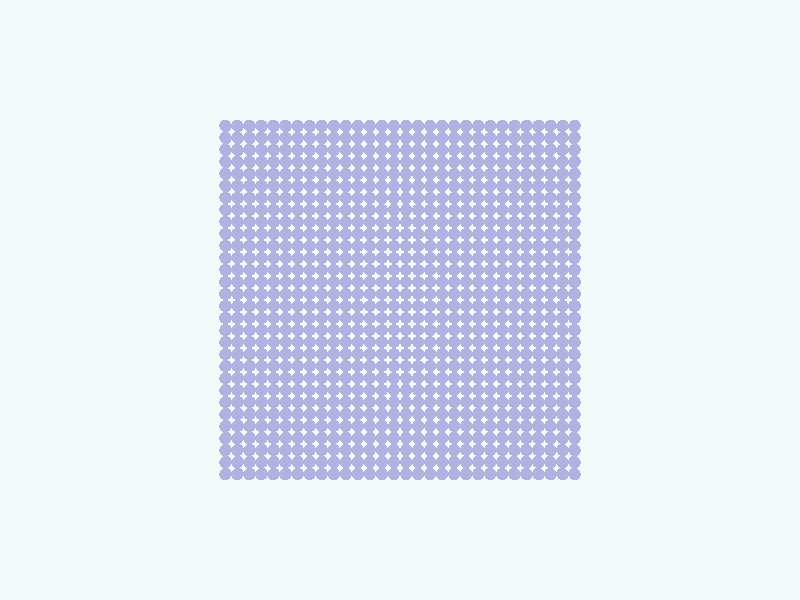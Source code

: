 global_settings {
  assumed_gamma 1
}
light_source {
  <-0.6, 1.6, 3.7>*10000
  rgb 1.3
}
camera {
  location <0,0,100>
  look_at <0,0,0>
}
background {
  color rgb < 0.87, 0.97, 0.97 >
}
sphere {
< -29.0, -29.0, 0 >, 1.0

pigment { color rgb < 0.4359738048261417, 0.4504988601963823, 0.7396189600324428 >
}}
sphere {
< -29.0, -27.0, 0 >, 1.0

pigment { color rgb < 0.4359738048261417, 0.4504988601963823, 0.7396189600324428 >
}}
sphere {
< -29.0, -25.0, 0 >, 1.0

pigment { color rgb < 0.4359738048261417, 0.4504988601963823, 0.7396189600324428 >
}}
sphere {
< -29.0, -23.0, 0 >, 1.0

pigment { color rgb < 0.4359738048261417, 0.4504988601963823, 0.7396189600324428 >
}}
sphere {
< -29.0, -21.0, 0 >, 1.0

pigment { color rgb < 0.4359738048261417, 0.4504988601963823, 0.7396189600324428 >
}}
sphere {
< -29.0, -19.0, 0 >, 1.0

pigment { color rgb < 0.4359738048261417, 0.4504988601963823, 0.7396189600324428 >
}}
sphere {
< -29.0, -17.0, 0 >, 1.0

pigment { color rgb < 0.4359738048261417, 0.4504988601963823, 0.7396189600324428 >
}}
sphere {
< -29.0, -15.0, 0 >, 1.0

pigment { color rgb < 0.4359738048261417, 0.4504988601963823, 0.7396189600324428 >
}}
sphere {
< -29.0, -13.0, 0 >, 1.0

pigment { color rgb < 0.4359738048261417, 0.4504988601963823, 0.7396189600324428 >
}}
sphere {
< -29.0, -11.0, 0 >, 1.0

pigment { color rgb < 0.4359738048261417, 0.4504988601963823, 0.7396189600324428 >
}}
sphere {
< -29.0, -9.0, 0 >, 1.0

pigment { color rgb < 0.4359738048261417, 0.4504988601963823, 0.7396189600324428 >
}}
sphere {
< -29.0, -7.0, 0 >, 1.0

pigment { color rgb < 0.4359738048261417, 0.4504988601963823, 0.7396189600324428 >
}}
sphere {
< -29.0, -5.0, 0 >, 1.0

pigment { color rgb < 0.4359738048261417, 0.4504988601963823, 0.7396189600324428 >
}}
sphere {
< -29.0, -3.0, 0 >, 1.0

pigment { color rgb < 0.4359738048261417, 0.4504988601963823, 0.7396189600324428 >
}}
sphere {
< -29.0, -1.0, 0 >, 1.0

pigment { color rgb < 0.4359738048261417, 0.4504988601963823, 0.7396189600324428 >
}}
sphere {
< -29.0, 1.0, 0 >, 1.0

pigment { color rgb < 0.4359738048261417, 0.4504988601963823, 0.7396189600324428 >
}}
sphere {
< -29.0, 3.0, 0 >, 1.0

pigment { color rgb < 0.4359738048261417, 0.4504988601963823, 0.7396189600324428 >
}}
sphere {
< -29.0, 5.0, 0 >, 1.0

pigment { color rgb < 0.4359738048261417, 0.4504988601963823, 0.7396189600324428 >
}}
sphere {
< -29.0, 7.0, 0 >, 1.0

pigment { color rgb < 0.4359738048261417, 0.4504988601963823, 0.7396189600324428 >
}}
sphere {
< -29.0, 9.0, 0 >, 1.0

pigment { color rgb < 0.4359738048261417, 0.4504988601963823, 0.7396189600324428 >
}}
sphere {
< -29.0, 11.0, 0 >, 1.0

pigment { color rgb < 0.4359738048261417, 0.4504988601963823, 0.7396189600324428 >
}}
sphere {
< -29.0, 13.0, 0 >, 1.0

pigment { color rgb < 0.4359738048261417, 0.4504988601963823, 0.7396189600324428 >
}}
sphere {
< -29.0, 15.0, 0 >, 1.0

pigment { color rgb < 0.4359738048261417, 0.4504988601963823, 0.7396189600324428 >
}}
sphere {
< -29.0, 17.0, 0 >, 1.0

pigment { color rgb < 0.4359738048261417, 0.4504988601963823, 0.7396189600324428 >
}}
sphere {
< -29.0, 19.0, 0 >, 1.0

pigment { color rgb < 0.4359738048261417, 0.4504988601963823, 0.7396189600324428 >
}}
sphere {
< -29.0, 21.0, 0 >, 1.0

pigment { color rgb < 0.4359738048261417, 0.4504988601963823, 0.7396189600324428 >
}}
sphere {
< -29.0, 23.0, 0 >, 1.0

pigment { color rgb < 0.4359738048261417, 0.4504988601963823, 0.7396189600324428 >
}}
sphere {
< -29.0, 25.0, 0 >, 1.0

pigment { color rgb < 0.4359738048261417, 0.4504988601963823, 0.7396189600324428 >
}}
sphere {
< -29.0, 27.0, 0 >, 1.0

pigment { color rgb < 0.4359738048261417, 0.4504988601963823, 0.7396189600324428 >
}}
sphere {
< -29.0, 29.0, 0 >, 1.0

pigment { color rgb < 0.4359738048261417, 0.4504988601963823, 0.7396189600324428 >
}}
sphere {
< -27.0, -29.0, 0 >, 1.0

pigment { color rgb < 0.4359738048261417, 0.4504988601963823, 0.7396189600324428 >
}}
sphere {
< -27.0, -27.0, 0 >, 1.0

pigment { color rgb < 0.4359738048261417, 0.4504988601963823, 0.7396189600324428 >
}}
sphere {
< -27.0, -25.0, 0 >, 1.0

pigment { color rgb < 0.4359738048261417, 0.4504988601963823, 0.7396189600324428 >
}}
sphere {
< -27.0, -23.0, 0 >, 1.0

pigment { color rgb < 0.4359738048261417, 0.4504988601963823, 0.7396189600324428 >
}}
sphere {
< -27.0, -21.0, 0 >, 1.0

pigment { color rgb < 0.4359738048261417, 0.4504988601963823, 0.7396189600324428 >
}}
sphere {
< -27.0, -19.0, 0 >, 1.0

pigment { color rgb < 0.4359738048261417, 0.4504988601963823, 0.7396189600324428 >
}}
sphere {
< -27.0, -17.0, 0 >, 1.0

pigment { color rgb < 0.4359738048261417, 0.4504988601963823, 0.7396189600324428 >
}}
sphere {
< -27.0, -15.0, 0 >, 1.0

pigment { color rgb < 0.4359738048261417, 0.4504988601963823, 0.7396189600324428 >
}}
sphere {
< -27.0, -13.0, 0 >, 1.0

pigment { color rgb < 0.4359738048261417, 0.4504988601963823, 0.7396189600324428 >
}}
sphere {
< -27.0, -11.0, 0 >, 1.0

pigment { color rgb < 0.4359738048261417, 0.4504988601963823, 0.7396189600324428 >
}}
sphere {
< -27.0, -9.0, 0 >, 1.0

pigment { color rgb < 0.4359738048261417, 0.4504988601963823, 0.7396189600324428 >
}}
sphere {
< -27.0, -7.0, 0 >, 1.0

pigment { color rgb < 0.4359738048261417, 0.4504988601963823, 0.7396189600324428 >
}}
sphere {
< -27.0, -5.0, 0 >, 1.0

pigment { color rgb < 0.4359738048261417, 0.4504988601963823, 0.7396189600324428 >
}}
sphere {
< -27.0, -3.0, 0 >, 1.0

pigment { color rgb < 0.4359738048261417, 0.4504988601963823, 0.7396189600324428 >
}}
sphere {
< -27.0, -1.0, 0 >, 1.0

pigment { color rgb < 0.4359738048261417, 0.4504988601963823, 0.7396189600324428 >
}}
sphere {
< -27.0, 1.0, 0 >, 1.0

pigment { color rgb < 0.4359738048261417, 0.4504988601963823, 0.7396189600324428 >
}}
sphere {
< -27.0, 3.0, 0 >, 1.0

pigment { color rgb < 0.4359738048261417, 0.4504988601963823, 0.7396189600324428 >
}}
sphere {
< -27.0, 5.0, 0 >, 1.0

pigment { color rgb < 0.4359738048261417, 0.4504988601963823, 0.7396189600324428 >
}}
sphere {
< -27.0, 7.0, 0 >, 1.0

pigment { color rgb < 0.4359738048261417, 0.4504988601963823, 0.7396189600324428 >
}}
sphere {
< -27.0, 9.0, 0 >, 1.0

pigment { color rgb < 0.4359738048261417, 0.4504988601963823, 0.7396189600324428 >
}}
sphere {
< -27.0, 11.0, 0 >, 1.0

pigment { color rgb < 0.4359738048261417, 0.4504988601963823, 0.7396189600324428 >
}}
sphere {
< -27.0, 13.0, 0 >, 1.0

pigment { color rgb < 0.4359738048261417, 0.4504988601963823, 0.7396189600324428 >
}}
sphere {
< -27.0, 15.0, 0 >, 1.0

pigment { color rgb < 0.4359738048261417, 0.4504988601963823, 0.7396189600324428 >
}}
sphere {
< -27.0, 17.0, 0 >, 1.0

pigment { color rgb < 0.4359738048261417, 0.4504988601963823, 0.7396189600324428 >
}}
sphere {
< -27.0, 19.0, 0 >, 1.0

pigment { color rgb < 0.4359738048261417, 0.4504988601963823, 0.7396189600324428 >
}}
sphere {
< -27.0, 21.0, 0 >, 1.0

pigment { color rgb < 0.4359738048261417, 0.4504988601963823, 0.7396189600324428 >
}}
sphere {
< -27.0, 23.0, 0 >, 1.0

pigment { color rgb < 0.4359738048261417, 0.4504988601963823, 0.7396189600324428 >
}}
sphere {
< -27.0, 25.0, 0 >, 1.0

pigment { color rgb < 0.4359738048261417, 0.4504988601963823, 0.7396189600324428 >
}}
sphere {
< -27.0, 27.0, 0 >, 1.0

pigment { color rgb < 0.4359738048261417, 0.4504988601963823, 0.7396189600324428 >
}}
sphere {
< -27.0, 29.0, 0 >, 1.0

pigment { color rgb < 0.4359738048261417, 0.4504988601963823, 0.7396189600324428 >
}}
sphere {
< -25.0, -29.0, 0 >, 1.0

pigment { color rgb < 0.4359738048261417, 0.4504988601963823, 0.7396189600324428 >
}}
sphere {
< -25.0, -27.0, 0 >, 1.0

pigment { color rgb < 0.4359738048261417, 0.4504988601963823, 0.7396189600324428 >
}}
sphere {
< -25.0, -25.0, 0 >, 1.0

pigment { color rgb < 0.4359738048261417, 0.4504988601963823, 0.7396189600324428 >
}}
sphere {
< -25.0, -23.0, 0 >, 1.0

pigment { color rgb < 0.4359738048261417, 0.4504988601963823, 0.7396189600324428 >
}}
sphere {
< -25.0, -21.0, 0 >, 1.0

pigment { color rgb < 0.4359738048261417, 0.4504988601963823, 0.7396189600324428 >
}}
sphere {
< -25.0, -19.0, 0 >, 1.0

pigment { color rgb < 0.4359738048261417, 0.4504988601963823, 0.7396189600324428 >
}}
sphere {
< -25.0, -17.0, 0 >, 1.0

pigment { color rgb < 0.4359738048261417, 0.4504988601963823, 0.7396189600324428 >
}}
sphere {
< -25.0, -15.0, 0 >, 1.0

pigment { color rgb < 0.4359738048261417, 0.4504988601963823, 0.7396189600324428 >
}}
sphere {
< -25.0, -13.0, 0 >, 1.0

pigment { color rgb < 0.4359738048261417, 0.4504988601963823, 0.7396189600324428 >
}}
sphere {
< -25.0, -11.0, 0 >, 1.0

pigment { color rgb < 0.4359738048261417, 0.4504988601963823, 0.7396189600324428 >
}}
sphere {
< -25.0, -9.0, 0 >, 1.0

pigment { color rgb < 0.4359738048261417, 0.4504988601963823, 0.7396189600324428 >
}}
sphere {
< -25.0, -7.0, 0 >, 1.0

pigment { color rgb < 0.4359738048261417, 0.4504988601963823, 0.7396189600324428 >
}}
sphere {
< -25.0, -5.0, 0 >, 1.0

pigment { color rgb < 0.4359738048261417, 0.4504988601963823, 0.7396189600324428 >
}}
sphere {
< -25.0, -3.0, 0 >, 1.0

pigment { color rgb < 0.4359738048261417, 0.4504988601963823, 0.7396189600324428 >
}}
sphere {
< -25.0, -1.0, 0 >, 1.0

pigment { color rgb < 0.4359738048261417, 0.4504988601963823, 0.7396189600324428 >
}}
sphere {
< -25.0, 1.0, 0 >, 1.0

pigment { color rgb < 0.4359738048261417, 0.4504988601963823, 0.7396189600324428 >
}}
sphere {
< -25.0, 3.0, 0 >, 1.0

pigment { color rgb < 0.4359738048261417, 0.4504988601963823, 0.7396189600324428 >
}}
sphere {
< -25.0, 5.0, 0 >, 1.0

pigment { color rgb < 0.4359738048261417, 0.4504988601963823, 0.7396189600324428 >
}}
sphere {
< -25.0, 7.0, 0 >, 1.0

pigment { color rgb < 0.4359738048261417, 0.4504988601963823, 0.7396189600324428 >
}}
sphere {
< -25.0, 9.0, 0 >, 1.0

pigment { color rgb < 0.4359738048261417, 0.4504988601963823, 0.7396189600324428 >
}}
sphere {
< -25.0, 11.0, 0 >, 1.0

pigment { color rgb < 0.4359738048261417, 0.4504988601963823, 0.7396189600324428 >
}}
sphere {
< -25.0, 13.0, 0 >, 1.0

pigment { color rgb < 0.4359738048261417, 0.4504988601963823, 0.7396189600324428 >
}}
sphere {
< -25.0, 15.0, 0 >, 1.0

pigment { color rgb < 0.4359738048261417, 0.4504988601963823, 0.7396189600324428 >
}}
sphere {
< -25.0, 17.0, 0 >, 1.0

pigment { color rgb < 0.4359738048261417, 0.4504988601963823, 0.7396189600324428 >
}}
sphere {
< -25.0, 19.0, 0 >, 1.0

pigment { color rgb < 0.4359738048261417, 0.4504988601963823, 0.7396189600324428 >
}}
sphere {
< -25.0, 21.0, 0 >, 1.0

pigment { color rgb < 0.4359738048261417, 0.4504988601963823, 0.7396189600324428 >
}}
sphere {
< -25.0, 23.0, 0 >, 1.0

pigment { color rgb < 0.4359738048261417, 0.4504988601963823, 0.7396189600324428 >
}}
sphere {
< -25.0, 25.0, 0 >, 1.0

pigment { color rgb < 0.4359738048261417, 0.4504988601963823, 0.7396189600324428 >
}}
sphere {
< -25.0, 27.0, 0 >, 1.0

pigment { color rgb < 0.4359738048261417, 0.4504988601963823, 0.7396189600324428 >
}}
sphere {
< -25.0, 29.0, 0 >, 1.0

pigment { color rgb < 0.4359738048261417, 0.4504988601963823, 0.7396189600324428 >
}}
sphere {
< -23.0, -29.0, 0 >, 1.0

pigment { color rgb < 0.4359738048261417, 0.4504988601963823, 0.7396189600324428 >
}}
sphere {
< -23.0, -27.0, 0 >, 1.0

pigment { color rgb < 0.4359738048261417, 0.4504988601963823, 0.7396189600324428 >
}}
sphere {
< -23.0, -25.0, 0 >, 1.0

pigment { color rgb < 0.4359738048261417, 0.4504988601963823, 0.7396189600324428 >
}}
sphere {
< -23.0, -23.0, 0 >, 1.0

pigment { color rgb < 0.4359738048261417, 0.4504988601963823, 0.7396189600324428 >
}}
sphere {
< -23.0, -21.0, 0 >, 1.0

pigment { color rgb < 0.4359738048261417, 0.4504988601963823, 0.7396189600324428 >
}}
sphere {
< -23.0, -19.0, 0 >, 1.0

pigment { color rgb < 0.4359738048261417, 0.4504988601963823, 0.7396189600324428 >
}}
sphere {
< -23.0, -17.0, 0 >, 1.0

pigment { color rgb < 0.4359738048261417, 0.4504988601963823, 0.7396189600324428 >
}}
sphere {
< -23.0, -15.0, 0 >, 1.0

pigment { color rgb < 0.4359738048261417, 0.4504988601963823, 0.7396189600324428 >
}}
sphere {
< -23.0, -13.0, 0 >, 1.0

pigment { color rgb < 0.4359738048261417, 0.4504988601963823, 0.7396189600324428 >
}}
sphere {
< -23.0, -11.0, 0 >, 1.0

pigment { color rgb < 0.4359738048261417, 0.4504988601963823, 0.7396189600324428 >
}}
sphere {
< -23.0, -9.0, 0 >, 1.0

pigment { color rgb < 0.4359738048261417, 0.4504988601963823, 0.7396189600324428 >
}}
sphere {
< -23.0, -7.0, 0 >, 1.0

pigment { color rgb < 0.4359738048261417, 0.4504988601963823, 0.7396189600324428 >
}}
sphere {
< -23.0, -5.0, 0 >, 1.0

pigment { color rgb < 0.4359738048261417, 0.4504988601963823, 0.7396189600324428 >
}}
sphere {
< -23.0, -3.0, 0 >, 1.0

pigment { color rgb < 0.4359738048261417, 0.4504988601963823, 0.7396189600324428 >
}}
sphere {
< -23.0, -1.0, 0 >, 1.0

pigment { color rgb < 0.4359738048261417, 0.4504988601963823, 0.7396189600324428 >
}}
sphere {
< -23.0, 1.0, 0 >, 1.0

pigment { color rgb < 0.4359738048261417, 0.4504988601963823, 0.7396189600324428 >
}}
sphere {
< -23.0, 3.0, 0 >, 1.0

pigment { color rgb < 0.4359738048261417, 0.4504988601963823, 0.7396189600324428 >
}}
sphere {
< -23.0, 5.0, 0 >, 1.0

pigment { color rgb < 0.4359738048261417, 0.4504988601963823, 0.7396189600324428 >
}}
sphere {
< -23.0, 7.0, 0 >, 1.0

pigment { color rgb < 0.4359738048261417, 0.4504988601963823, 0.7396189600324428 >
}}
sphere {
< -23.0, 9.0, 0 >, 1.0

pigment { color rgb < 0.4359738048261417, 0.4504988601963823, 0.7396189600324428 >
}}
sphere {
< -23.0, 11.0, 0 >, 1.0

pigment { color rgb < 0.4359738048261417, 0.4504988601963823, 0.7396189600324428 >
}}
sphere {
< -23.0, 13.0, 0 >, 1.0

pigment { color rgb < 0.4359738048261417, 0.4504988601963823, 0.7396189600324428 >
}}
sphere {
< -23.0, 15.0, 0 >, 1.0

pigment { color rgb < 0.4359738048261417, 0.4504988601963823, 0.7396189600324428 >
}}
sphere {
< -23.0, 17.0, 0 >, 1.0

pigment { color rgb < 0.4359738048261417, 0.4504988601963823, 0.7396189600324428 >
}}
sphere {
< -23.0, 19.0, 0 >, 1.0

pigment { color rgb < 0.4359738048261417, 0.4504988601963823, 0.7396189600324428 >
}}
sphere {
< -23.0, 21.0, 0 >, 1.0

pigment { color rgb < 0.4359738048261417, 0.4504988601963823, 0.7396189600324428 >
}}
sphere {
< -23.0, 23.0, 0 >, 1.0

pigment { color rgb < 0.4359738048261417, 0.4504988601963823, 0.7396189600324428 >
}}
sphere {
< -23.0, 25.0, 0 >, 1.0

pigment { color rgb < 0.4359738048261417, 0.4504988601963823, 0.7396189600324428 >
}}
sphere {
< -23.0, 27.0, 0 >, 1.0

pigment { color rgb < 0.4359738048261417, 0.4504988601963823, 0.7396189600324428 >
}}
sphere {
< -23.0, 29.0, 0 >, 1.0

pigment { color rgb < 0.4359738048261417, 0.4504988601963823, 0.7396189600324428 >
}}
sphere {
< -21.0, -29.0, 0 >, 1.0

pigment { color rgb < 0.4359738048261417, 0.4504988601963823, 0.7396189600324428 >
}}
sphere {
< -21.0, -27.0, 0 >, 1.0

pigment { color rgb < 0.4359738048261417, 0.4504988601963823, 0.7396189600324428 >
}}
sphere {
< -21.0, -25.0, 0 >, 1.0

pigment { color rgb < 0.4359738048261417, 0.4504988601963823, 0.7396189600324428 >
}}
sphere {
< -21.0, -23.0, 0 >, 1.0

pigment { color rgb < 0.4359738048261417, 0.4504988601963823, 0.7396189600324428 >
}}
sphere {
< -21.0, -21.0, 0 >, 1.0

pigment { color rgb < 0.4359738048261417, 0.4504988601963823, 0.7396189600324428 >
}}
sphere {
< -21.0, -19.0, 0 >, 1.0

pigment { color rgb < 0.4359738048261417, 0.4504988601963823, 0.7396189600324428 >
}}
sphere {
< -21.0, -17.0, 0 >, 1.0

pigment { color rgb < 0.4359738048261417, 0.4504988601963823, 0.7396189600324428 >
}}
sphere {
< -21.0, -15.0, 0 >, 1.0

pigment { color rgb < 0.4359738048261417, 0.4504988601963823, 0.7396189600324428 >
}}
sphere {
< -21.0, -13.0, 0 >, 1.0

pigment { color rgb < 0.4359738048261417, 0.4504988601963823, 0.7396189600324428 >
}}
sphere {
< -21.0, -11.0, 0 >, 1.0

pigment { color rgb < 0.4359738048261417, 0.4504988601963823, 0.7396189600324428 >
}}
sphere {
< -21.0, -9.0, 0 >, 1.0

pigment { color rgb < 0.4359738048261417, 0.4504988601963823, 0.7396189600324428 >
}}
sphere {
< -21.0, -7.0, 0 >, 1.0

pigment { color rgb < 0.4359738048261417, 0.4504988601963823, 0.7396189600324428 >
}}
sphere {
< -21.0, -5.0, 0 >, 1.0

pigment { color rgb < 0.4359738048261417, 0.4504988601963823, 0.7396189600324428 >
}}
sphere {
< -21.0, -3.0, 0 >, 1.0

pigment { color rgb < 0.4359738048261417, 0.4504988601963823, 0.7396189600324428 >
}}
sphere {
< -21.0, -1.0, 0 >, 1.0

pigment { color rgb < 0.4359738048261417, 0.4504988601963823, 0.7396189600324428 >
}}
sphere {
< -21.0, 1.0, 0 >, 1.0

pigment { color rgb < 0.4359738048261417, 0.4504988601963823, 0.7396189600324428 >
}}
sphere {
< -21.0, 3.0, 0 >, 1.0

pigment { color rgb < 0.4359738048261417, 0.4504988601963823, 0.7396189600324428 >
}}
sphere {
< -21.0, 5.0, 0 >, 1.0

pigment { color rgb < 0.4359738048261417, 0.4504988601963823, 0.7396189600324428 >
}}
sphere {
< -21.0, 7.0, 0 >, 1.0

pigment { color rgb < 0.4359738048261417, 0.4504988601963823, 0.7396189600324428 >
}}
sphere {
< -21.0, 9.0, 0 >, 1.0

pigment { color rgb < 0.4359738048261417, 0.4504988601963823, 0.7396189600324428 >
}}
sphere {
< -21.0, 11.0, 0 >, 1.0

pigment { color rgb < 0.4359738048261417, 0.4504988601963823, 0.7396189600324428 >
}}
sphere {
< -21.0, 13.0, 0 >, 1.0

pigment { color rgb < 0.4359738048261417, 0.4504988601963823, 0.7396189600324428 >
}}
sphere {
< -21.0, 15.0, 0 >, 1.0

pigment { color rgb < 0.4359738048261417, 0.4504988601963823, 0.7396189600324428 >
}}
sphere {
< -21.0, 17.0, 0 >, 1.0

pigment { color rgb < 0.4359738048261417, 0.4504988601963823, 0.7396189600324428 >
}}
sphere {
< -21.0, 19.0, 0 >, 1.0

pigment { color rgb < 0.4359738048261417, 0.4504988601963823, 0.7396189600324428 >
}}
sphere {
< -21.0, 21.0, 0 >, 1.0

pigment { color rgb < 0.4359738048261417, 0.4504988601963823, 0.7396189600324428 >
}}
sphere {
< -21.0, 23.0, 0 >, 1.0

pigment { color rgb < 0.4359738048261417, 0.4504988601963823, 0.7396189600324428 >
}}
sphere {
< -21.0, 25.0, 0 >, 1.0

pigment { color rgb < 0.4359738048261417, 0.4504988601963823, 0.7396189600324428 >
}}
sphere {
< -21.0, 27.0, 0 >, 1.0

pigment { color rgb < 0.4359738048261417, 0.4504988601963823, 0.7396189600324428 >
}}
sphere {
< -21.0, 29.0, 0 >, 1.0

pigment { color rgb < 0.4359738048261417, 0.4504988601963823, 0.7396189600324428 >
}}
sphere {
< -19.0, -29.0, 0 >, 1.0

pigment { color rgb < 0.4359738048261417, 0.4504988601963823, 0.7396189600324428 >
}}
sphere {
< -19.0, -27.0, 0 >, 1.0

pigment { color rgb < 0.4359738048261417, 0.4504988601963823, 0.7396189600324428 >
}}
sphere {
< -19.0, -25.0, 0 >, 1.0

pigment { color rgb < 0.4359738048261417, 0.4504988601963823, 0.7396189600324428 >
}}
sphere {
< -19.0, -23.0, 0 >, 1.0

pigment { color rgb < 0.4359738048261417, 0.4504988601963823, 0.7396189600324428 >
}}
sphere {
< -19.0, -21.0, 0 >, 1.0

pigment { color rgb < 0.4359738048261417, 0.4504988601963823, 0.7396189600324428 >
}}
sphere {
< -19.0, -19.0, 0 >, 1.0

pigment { color rgb < 0.4359738048261417, 0.4504988601963823, 0.7396189600324428 >
}}
sphere {
< -19.0, -17.0, 0 >, 1.0

pigment { color rgb < 0.4359738048261417, 0.4504988601963823, 0.7396189600324428 >
}}
sphere {
< -19.0, -15.0, 0 >, 1.0

pigment { color rgb < 0.4359738048261417, 0.4504988601963823, 0.7396189600324428 >
}}
sphere {
< -19.0, -13.0, 0 >, 1.0

pigment { color rgb < 0.4359738048261417, 0.4504988601963823, 0.7396189600324428 >
}}
sphere {
< -19.0, -11.0, 0 >, 1.0

pigment { color rgb < 0.4359738048261417, 0.4504988601963823, 0.7396189600324428 >
}}
sphere {
< -19.0, -9.0, 0 >, 1.0

pigment { color rgb < 0.4359738048261417, 0.4504988601963823, 0.7396189600324428 >
}}
sphere {
< -19.0, -7.0, 0 >, 1.0

pigment { color rgb < 0.4359738048261417, 0.4504988601963823, 0.7396189600324428 >
}}
sphere {
< -19.0, -5.0, 0 >, 1.0

pigment { color rgb < 0.4359738048261417, 0.4504988601963823, 0.7396189600324428 >
}}
sphere {
< -19.0, -3.0, 0 >, 1.0

pigment { color rgb < 0.4359738048261417, 0.4504988601963823, 0.7396189600324428 >
}}
sphere {
< -19.0, -1.0, 0 >, 1.0

pigment { color rgb < 0.4359738048261417, 0.4504988601963823, 0.7396189600324428 >
}}
sphere {
< -19.0, 1.0, 0 >, 1.0

pigment { color rgb < 0.4359738048261417, 0.4504988601963823, 0.7396189600324428 >
}}
sphere {
< -19.0, 3.0, 0 >, 1.0

pigment { color rgb < 0.4359738048261417, 0.4504988601963823, 0.7396189600324428 >
}}
sphere {
< -19.0, 5.0, 0 >, 1.0

pigment { color rgb < 0.4359738048261417, 0.4504988601963823, 0.7396189600324428 >
}}
sphere {
< -19.0, 7.0, 0 >, 1.0

pigment { color rgb < 0.4359738048261417, 0.4504988601963823, 0.7396189600324428 >
}}
sphere {
< -19.0, 9.0, 0 >, 1.0

pigment { color rgb < 0.4359738048261417, 0.4504988601963823, 0.7396189600324428 >
}}
sphere {
< -19.0, 11.0, 0 >, 1.0

pigment { color rgb < 0.4359738048261417, 0.4504988601963823, 0.7396189600324428 >
}}
sphere {
< -19.0, 13.0, 0 >, 1.0

pigment { color rgb < 0.4359738048261417, 0.4504988601963823, 0.7396189600324428 >
}}
sphere {
< -19.0, 15.0, 0 >, 1.0

pigment { color rgb < 0.4359738048261417, 0.4504988601963823, 0.7396189600324428 >
}}
sphere {
< -19.0, 17.0, 0 >, 1.0

pigment { color rgb < 0.4359738048261417, 0.4504988601963823, 0.7396189600324428 >
}}
sphere {
< -19.0, 19.0, 0 >, 1.0

pigment { color rgb < 0.4359738048261417, 0.4504988601963823, 0.7396189600324428 >
}}
sphere {
< -19.0, 21.0, 0 >, 1.0

pigment { color rgb < 0.4359738048261417, 0.4504988601963823, 0.7396189600324428 >
}}
sphere {
< -19.0, 23.0, 0 >, 1.0

pigment { color rgb < 0.4359738048261417, 0.4504988601963823, 0.7396189600324428 >
}}
sphere {
< -19.0, 25.0, 0 >, 1.0

pigment { color rgb < 0.4359738048261417, 0.4504988601963823, 0.7396189600324428 >
}}
sphere {
< -19.0, 27.0, 0 >, 1.0

pigment { color rgb < 0.4359738048261417, 0.4504988601963823, 0.7396189600324428 >
}}
sphere {
< -19.0, 29.0, 0 >, 1.0

pigment { color rgb < 0.4359738048261417, 0.4504988601963823, 0.7396189600324428 >
}}
sphere {
< -17.0, -29.0, 0 >, 1.0

pigment { color rgb < 0.4359738048261417, 0.4504988601963823, 0.7396189600324428 >
}}
sphere {
< -17.0, -27.0, 0 >, 1.0

pigment { color rgb < 0.4359738048261417, 0.4504988601963823, 0.7396189600324428 >
}}
sphere {
< -17.0, -25.0, 0 >, 1.0

pigment { color rgb < 0.4359738048261417, 0.4504988601963823, 0.7396189600324428 >
}}
sphere {
< -17.0, -23.0, 0 >, 1.0

pigment { color rgb < 0.4359738048261417, 0.4504988601963823, 0.7396189600324428 >
}}
sphere {
< -17.0, -21.0, 0 >, 1.0

pigment { color rgb < 0.4359738048261417, 0.4504988601963823, 0.7396189600324428 >
}}
sphere {
< -17.0, -19.0, 0 >, 1.0

pigment { color rgb < 0.4359738048261417, 0.4504988601963823, 0.7396189600324428 >
}}
sphere {
< -17.0, -17.0, 0 >, 1.0

pigment { color rgb < 0.4359738048261417, 0.4504988601963823, 0.7396189600324428 >
}}
sphere {
< -17.0, -15.0, 0 >, 1.0

pigment { color rgb < 0.4359738048261417, 0.4504988601963823, 0.7396189600324428 >
}}
sphere {
< -17.0, -13.0, 0 >, 1.0

pigment { color rgb < 0.4359738048261417, 0.4504988601963823, 0.7396189600324428 >
}}
sphere {
< -17.0, -11.0, 0 >, 1.0

pigment { color rgb < 0.4359738048261417, 0.4504988601963823, 0.7396189600324428 >
}}
sphere {
< -17.0, -9.0, 0 >, 1.0

pigment { color rgb < 0.4359738048261417, 0.4504988601963823, 0.7396189600324428 >
}}
sphere {
< -17.0, -7.0, 0 >, 1.0

pigment { color rgb < 0.4359738048261417, 0.4504988601963823, 0.7396189600324428 >
}}
sphere {
< -17.0, -5.0, 0 >, 1.0

pigment { color rgb < 0.4359738048261417, 0.4504988601963823, 0.7396189600324428 >
}}
sphere {
< -17.0, -3.0, 0 >, 1.0

pigment { color rgb < 0.4359738048261417, 0.4504988601963823, 0.7396189600324428 >
}}
sphere {
< -17.0, -1.0, 0 >, 1.0

pigment { color rgb < 0.4359738048261417, 0.4504988601963823, 0.7396189600324428 >
}}
sphere {
< -17.0, 1.0, 0 >, 1.0

pigment { color rgb < 0.4359738048261417, 0.4504988601963823, 0.7396189600324428 >
}}
sphere {
< -17.0, 3.0, 0 >, 1.0

pigment { color rgb < 0.4359738048261417, 0.4504988601963823, 0.7396189600324428 >
}}
sphere {
< -17.0, 5.0, 0 >, 1.0

pigment { color rgb < 0.4359738048261417, 0.4504988601963823, 0.7396189600324428 >
}}
sphere {
< -17.0, 7.0, 0 >, 1.0

pigment { color rgb < 0.4359738048261417, 0.4504988601963823, 0.7396189600324428 >
}}
sphere {
< -17.0, 9.0, 0 >, 1.0

pigment { color rgb < 0.4359738048261417, 0.4504988601963823, 0.7396189600324428 >
}}
sphere {
< -17.0, 11.0, 0 >, 1.0

pigment { color rgb < 0.4359738048261417, 0.4504988601963823, 0.7396189600324428 >
}}
sphere {
< -17.0, 13.0, 0 >, 1.0

pigment { color rgb < 0.4359738048261417, 0.4504988601963823, 0.7396189600324428 >
}}
sphere {
< -17.0, 15.0, 0 >, 1.0

pigment { color rgb < 0.4359738048261417, 0.4504988601963823, 0.7396189600324428 >
}}
sphere {
< -17.0, 17.0, 0 >, 1.0

pigment { color rgb < 0.4359738048261417, 0.4504988601963823, 0.7396189600324428 >
}}
sphere {
< -17.0, 19.0, 0 >, 1.0

pigment { color rgb < 0.4359738048261417, 0.4504988601963823, 0.7396189600324428 >
}}
sphere {
< -17.0, 21.0, 0 >, 1.0

pigment { color rgb < 0.4359738048261417, 0.4504988601963823, 0.7396189600324428 >
}}
sphere {
< -17.0, 23.0, 0 >, 1.0

pigment { color rgb < 0.4359738048261417, 0.4504988601963823, 0.7396189600324428 >
}}
sphere {
< -17.0, 25.0, 0 >, 1.0

pigment { color rgb < 0.4359738048261417, 0.4504988601963823, 0.7396189600324428 >
}}
sphere {
< -17.0, 27.0, 0 >, 1.0

pigment { color rgb < 0.4359738048261417, 0.4504988601963823, 0.7396189600324428 >
}}
sphere {
< -17.0, 29.0, 0 >, 1.0

pigment { color rgb < 0.4359738048261417, 0.4504988601963823, 0.7396189600324428 >
}}
sphere {
< -15.0, -29.0, 0 >, 1.0

pigment { color rgb < 0.4359738048261417, 0.4504988601963823, 0.7396189600324428 >
}}
sphere {
< -15.0, -27.0, 0 >, 1.0

pigment { color rgb < 0.4359738048261417, 0.4504988601963823, 0.7396189600324428 >
}}
sphere {
< -15.0, -25.0, 0 >, 1.0

pigment { color rgb < 0.4359738048261417, 0.4504988601963823, 0.7396189600324428 >
}}
sphere {
< -15.0, -23.0, 0 >, 1.0

pigment { color rgb < 0.4359738048261417, 0.4504988601963823, 0.7396189600324428 >
}}
sphere {
< -15.0, -21.0, 0 >, 1.0

pigment { color rgb < 0.4359738048261417, 0.4504988601963823, 0.7396189600324428 >
}}
sphere {
< -15.0, -19.0, 0 >, 1.0

pigment { color rgb < 0.4359738048261417, 0.4504988601963823, 0.7396189600324428 >
}}
sphere {
< -15.0, -17.0, 0 >, 1.0

pigment { color rgb < 0.4359738048261417, 0.4504988601963823, 0.7396189600324428 >
}}
sphere {
< -15.0, -15.0, 0 >, 1.0

pigment { color rgb < 0.4359738048261417, 0.4504988601963823, 0.7396189600324428 >
}}
sphere {
< -15.0, -13.0, 0 >, 1.0

pigment { color rgb < 0.4359738048261417, 0.4504988601963823, 0.7396189600324428 >
}}
sphere {
< -15.0, -11.0, 0 >, 1.0

pigment { color rgb < 0.4359738048261417, 0.4504988601963823, 0.7396189600324428 >
}}
sphere {
< -15.0, -9.0, 0 >, 1.0

pigment { color rgb < 0.4359738048261417, 0.4504988601963823, 0.7396189600324428 >
}}
sphere {
< -15.0, -7.0, 0 >, 1.0

pigment { color rgb < 0.4359738048261417, 0.4504988601963823, 0.7396189600324428 >
}}
sphere {
< -15.0, -5.0, 0 >, 1.0

pigment { color rgb < 0.4359738048261417, 0.4504988601963823, 0.7396189600324428 >
}}
sphere {
< -15.0, -3.0, 0 >, 1.0

pigment { color rgb < 0.4359738048261417, 0.4504988601963823, 0.7396189600324428 >
}}
sphere {
< -15.0, -1.0, 0 >, 1.0

pigment { color rgb < 0.4359738048261417, 0.4504988601963823, 0.7396189600324428 >
}}
sphere {
< -15.0, 1.0, 0 >, 1.0

pigment { color rgb < 0.4359738048261417, 0.4504988601963823, 0.7396189600324428 >
}}
sphere {
< -15.0, 3.0, 0 >, 1.0

pigment { color rgb < 0.4359738048261417, 0.4504988601963823, 0.7396189600324428 >
}}
sphere {
< -15.0, 5.0, 0 >, 1.0

pigment { color rgb < 0.4359738048261417, 0.4504988601963823, 0.7396189600324428 >
}}
sphere {
< -15.0, 7.0, 0 >, 1.0

pigment { color rgb < 0.4359738048261417, 0.4504988601963823, 0.7396189600324428 >
}}
sphere {
< -15.0, 9.0, 0 >, 1.0

pigment { color rgb < 0.4359738048261417, 0.4504988601963823, 0.7396189600324428 >
}}
sphere {
< -15.0, 11.0, 0 >, 1.0

pigment { color rgb < 0.4359738048261417, 0.4504988601963823, 0.7396189600324428 >
}}
sphere {
< -15.0, 13.0, 0 >, 1.0

pigment { color rgb < 0.4359738048261417, 0.4504988601963823, 0.7396189600324428 >
}}
sphere {
< -15.0, 15.0, 0 >, 1.0

pigment { color rgb < 0.4359738048261417, 0.4504988601963823, 0.7396189600324428 >
}}
sphere {
< -15.0, 17.0, 0 >, 1.0

pigment { color rgb < 0.4359738048261417, 0.4504988601963823, 0.7396189600324428 >
}}
sphere {
< -15.0, 19.0, 0 >, 1.0

pigment { color rgb < 0.4359738048261417, 0.4504988601963823, 0.7396189600324428 >
}}
sphere {
< -15.0, 21.0, 0 >, 1.0

pigment { color rgb < 0.4359738048261417, 0.4504988601963823, 0.7396189600324428 >
}}
sphere {
< -15.0, 23.0, 0 >, 1.0

pigment { color rgb < 0.4359738048261417, 0.4504988601963823, 0.7396189600324428 >
}}
sphere {
< -15.0, 25.0, 0 >, 1.0

pigment { color rgb < 0.4359738048261417, 0.4504988601963823, 0.7396189600324428 >
}}
sphere {
< -15.0, 27.0, 0 >, 1.0

pigment { color rgb < 0.4359738048261417, 0.4504988601963823, 0.7396189600324428 >
}}
sphere {
< -15.0, 29.0, 0 >, 1.0

pigment { color rgb < 0.4359738048261417, 0.4504988601963823, 0.7396189600324428 >
}}
sphere {
< -13.0, -29.0, 0 >, 1.0

pigment { color rgb < 0.4359738048261417, 0.4504988601963823, 0.7396189600324428 >
}}
sphere {
< -13.0, -27.0, 0 >, 1.0

pigment { color rgb < 0.4359738048261417, 0.4504988601963823, 0.7396189600324428 >
}}
sphere {
< -13.0, -25.0, 0 >, 1.0

pigment { color rgb < 0.4359738048261417, 0.4504988601963823, 0.7396189600324428 >
}}
sphere {
< -13.0, -23.0, 0 >, 1.0

pigment { color rgb < 0.4359738048261417, 0.4504988601963823, 0.7396189600324428 >
}}
sphere {
< -13.0, -21.0, 0 >, 1.0

pigment { color rgb < 0.4359738048261417, 0.4504988601963823, 0.7396189600324428 >
}}
sphere {
< -13.0, -19.0, 0 >, 1.0

pigment { color rgb < 0.4359738048261417, 0.4504988601963823, 0.7396189600324428 >
}}
sphere {
< -13.0, -17.0, 0 >, 1.0

pigment { color rgb < 0.4359738048261417, 0.4504988601963823, 0.7396189600324428 >
}}
sphere {
< -13.0, -15.0, 0 >, 1.0

pigment { color rgb < 0.4359738048261417, 0.4504988601963823, 0.7396189600324428 >
}}
sphere {
< -13.0, -13.0, 0 >, 1.0

pigment { color rgb < 0.4359738048261417, 0.4504988601963823, 0.7396189600324428 >
}}
sphere {
< -13.0, -11.0, 0 >, 1.0

pigment { color rgb < 0.4359738048261417, 0.4504988601963823, 0.7396189600324428 >
}}
sphere {
< -13.0, -9.0, 0 >, 1.0

pigment { color rgb < 0.4359738048261417, 0.4504988601963823, 0.7396189600324428 >
}}
sphere {
< -13.0, -7.0, 0 >, 1.0

pigment { color rgb < 0.4359738048261417, 0.4504988601963823, 0.7396189600324428 >
}}
sphere {
< -13.0, -5.0, 0 >, 1.0

pigment { color rgb < 0.4359738048261417, 0.4504988601963823, 0.7396189600324428 >
}}
sphere {
< -13.0, -3.0, 0 >, 1.0

pigment { color rgb < 0.4359738048261417, 0.4504988601963823, 0.7396189600324428 >
}}
sphere {
< -13.0, -1.0, 0 >, 1.0

pigment { color rgb < 0.4359738048261417, 0.4504988601963823, 0.7396189600324428 >
}}
sphere {
< -13.0, 1.0, 0 >, 1.0

pigment { color rgb < 0.4359738048261417, 0.4504988601963823, 0.7396189600324428 >
}}
sphere {
< -13.0, 3.0, 0 >, 1.0

pigment { color rgb < 0.4359738048261417, 0.4504988601963823, 0.7396189600324428 >
}}
sphere {
< -13.0, 5.0, 0 >, 1.0

pigment { color rgb < 0.4359738048261417, 0.4504988601963823, 0.7396189600324428 >
}}
sphere {
< -13.0, 7.0, 0 >, 1.0

pigment { color rgb < 0.4359738048261417, 0.4504988601963823, 0.7396189600324428 >
}}
sphere {
< -13.0, 9.0, 0 >, 1.0

pigment { color rgb < 0.4359738048261417, 0.4504988601963823, 0.7396189600324428 >
}}
sphere {
< -13.0, 11.0, 0 >, 1.0

pigment { color rgb < 0.4359738048261417, 0.4504988601963823, 0.7396189600324428 >
}}
sphere {
< -13.0, 13.0, 0 >, 1.0

pigment { color rgb < 0.4359738048261417, 0.4504988601963823, 0.7396189600324428 >
}}
sphere {
< -13.0, 15.0, 0 >, 1.0

pigment { color rgb < 0.4359738048261417, 0.4504988601963823, 0.7396189600324428 >
}}
sphere {
< -13.0, 17.0, 0 >, 1.0

pigment { color rgb < 0.4359738048261417, 0.4504988601963823, 0.7396189600324428 >
}}
sphere {
< -13.0, 19.0, 0 >, 1.0

pigment { color rgb < 0.4359738048261417, 0.4504988601963823, 0.7396189600324428 >
}}
sphere {
< -13.0, 21.0, 0 >, 1.0

pigment { color rgb < 0.4359738048261417, 0.4504988601963823, 0.7396189600324428 >
}}
sphere {
< -13.0, 23.0, 0 >, 1.0

pigment { color rgb < 0.4359738048261417, 0.4504988601963823, 0.7396189600324428 >
}}
sphere {
< -13.0, 25.0, 0 >, 1.0

pigment { color rgb < 0.4359738048261417, 0.4504988601963823, 0.7396189600324428 >
}}
sphere {
< -13.0, 27.0, 0 >, 1.0

pigment { color rgb < 0.4359738048261417, 0.4504988601963823, 0.7396189600324428 >
}}
sphere {
< -13.0, 29.0, 0 >, 1.0

pigment { color rgb < 0.4359738048261417, 0.4504988601963823, 0.7396189600324428 >
}}
sphere {
< -11.0, -29.0, 0 >, 1.0

pigment { color rgb < 0.4359738048261417, 0.4504988601963823, 0.7396189600324428 >
}}
sphere {
< -11.0, -27.0, 0 >, 1.0

pigment { color rgb < 0.4359738048261417, 0.4504988601963823, 0.7396189600324428 >
}}
sphere {
< -11.0, -25.0, 0 >, 1.0

pigment { color rgb < 0.4359738048261417, 0.4504988601963823, 0.7396189600324428 >
}}
sphere {
< -11.0, -23.0, 0 >, 1.0

pigment { color rgb < 0.4359738048261417, 0.4504988601963823, 0.7396189600324428 >
}}
sphere {
< -11.0, -21.0, 0 >, 1.0

pigment { color rgb < 0.4359738048261417, 0.4504988601963823, 0.7396189600324428 >
}}
sphere {
< -11.0, -19.0, 0 >, 1.0

pigment { color rgb < 0.4359738048261417, 0.4504988601963823, 0.7396189600324428 >
}}
sphere {
< -11.0, -17.0, 0 >, 1.0

pigment { color rgb < 0.4359738048261417, 0.4504988601963823, 0.7396189600324428 >
}}
sphere {
< -11.0, -15.0, 0 >, 1.0

pigment { color rgb < 0.4359738048261417, 0.4504988601963823, 0.7396189600324428 >
}}
sphere {
< -11.0, -13.0, 0 >, 1.0

pigment { color rgb < 0.4359738048261417, 0.4504988601963823, 0.7396189600324428 >
}}
sphere {
< -11.0, -11.0, 0 >, 1.0

pigment { color rgb < 0.4359738048261417, 0.4504988601963823, 0.7396189600324428 >
}}
sphere {
< -11.0, -9.0, 0 >, 1.0

pigment { color rgb < 0.4359738048261417, 0.4504988601963823, 0.7396189600324428 >
}}
sphere {
< -11.0, -7.0, 0 >, 1.0

pigment { color rgb < 0.4359738048261417, 0.4504988601963823, 0.7396189600324428 >
}}
sphere {
< -11.0, -5.0, 0 >, 1.0

pigment { color rgb < 0.4359738048261417, 0.4504988601963823, 0.7396189600324428 >
}}
sphere {
< -11.0, -3.0, 0 >, 1.0

pigment { color rgb < 0.4359738048261417, 0.4504988601963823, 0.7396189600324428 >
}}
sphere {
< -11.0, -1.0, 0 >, 1.0

pigment { color rgb < 0.4359738048261417, 0.4504988601963823, 0.7396189600324428 >
}}
sphere {
< -11.0, 1.0, 0 >, 1.0

pigment { color rgb < 0.4359738048261417, 0.4504988601963823, 0.7396189600324428 >
}}
sphere {
< -11.0, 3.0, 0 >, 1.0

pigment { color rgb < 0.4359738048261417, 0.4504988601963823, 0.7396189600324428 >
}}
sphere {
< -11.0, 5.0, 0 >, 1.0

pigment { color rgb < 0.4359738048261417, 0.4504988601963823, 0.7396189600324428 >
}}
sphere {
< -11.0, 7.0, 0 >, 1.0

pigment { color rgb < 0.4359738048261417, 0.4504988601963823, 0.7396189600324428 >
}}
sphere {
< -11.0, 9.0, 0 >, 1.0

pigment { color rgb < 0.4359738048261417, 0.4504988601963823, 0.7396189600324428 >
}}
sphere {
< -11.0, 11.0, 0 >, 1.0

pigment { color rgb < 0.4359738048261417, 0.4504988601963823, 0.7396189600324428 >
}}
sphere {
< -11.0, 13.0, 0 >, 1.0

pigment { color rgb < 0.4359738048261417, 0.4504988601963823, 0.7396189600324428 >
}}
sphere {
< -11.0, 15.0, 0 >, 1.0

pigment { color rgb < 0.4359738048261417, 0.4504988601963823, 0.7396189600324428 >
}}
sphere {
< -11.0, 17.0, 0 >, 1.0

pigment { color rgb < 0.4359738048261417, 0.4504988601963823, 0.7396189600324428 >
}}
sphere {
< -11.0, 19.0, 0 >, 1.0

pigment { color rgb < 0.4359738048261417, 0.4504988601963823, 0.7396189600324428 >
}}
sphere {
< -11.0, 21.0, 0 >, 1.0

pigment { color rgb < 0.4359738048261417, 0.4504988601963823, 0.7396189600324428 >
}}
sphere {
< -11.0, 23.0, 0 >, 1.0

pigment { color rgb < 0.4359738048261417, 0.4504988601963823, 0.7396189600324428 >
}}
sphere {
< -11.0, 25.0, 0 >, 1.0

pigment { color rgb < 0.4359738048261417, 0.4504988601963823, 0.7396189600324428 >
}}
sphere {
< -11.0, 27.0, 0 >, 1.0

pigment { color rgb < 0.4359738048261417, 0.4504988601963823, 0.7396189600324428 >
}}
sphere {
< -11.0, 29.0, 0 >, 1.0

pigment { color rgb < 0.4359738048261417, 0.4504988601963823, 0.7396189600324428 >
}}
sphere {
< -9.0, -29.0, 0 >, 1.0

pigment { color rgb < 0.4359738048261417, 0.4504988601963823, 0.7396189600324428 >
}}
sphere {
< -9.0, -27.0, 0 >, 1.0

pigment { color rgb < 0.4359738048261417, 0.4504988601963823, 0.7396189600324428 >
}}
sphere {
< -9.0, -25.0, 0 >, 1.0

pigment { color rgb < 0.4359738048261417, 0.4504988601963823, 0.7396189600324428 >
}}
sphere {
< -9.0, -23.0, 0 >, 1.0

pigment { color rgb < 0.4359738048261417, 0.4504988601963823, 0.7396189600324428 >
}}
sphere {
< -9.0, -21.0, 0 >, 1.0

pigment { color rgb < 0.4359738048261417, 0.4504988601963823, 0.7396189600324428 >
}}
sphere {
< -9.0, -19.0, 0 >, 1.0

pigment { color rgb < 0.4359738048261417, 0.4504988601963823, 0.7396189600324428 >
}}
sphere {
< -9.0, -17.0, 0 >, 1.0

pigment { color rgb < 0.4359738048261417, 0.4504988601963823, 0.7396189600324428 >
}}
sphere {
< -9.0, -15.0, 0 >, 1.0

pigment { color rgb < 0.4359738048261417, 0.4504988601963823, 0.7396189600324428 >
}}
sphere {
< -9.0, -13.0, 0 >, 1.0

pigment { color rgb < 0.4359738048261417, 0.4504988601963823, 0.7396189600324428 >
}}
sphere {
< -9.0, -11.0, 0 >, 1.0

pigment { color rgb < 0.4359738048261417, 0.4504988601963823, 0.7396189600324428 >
}}
sphere {
< -9.0, -9.0, 0 >, 1.0

pigment { color rgb < 0.4359738048261417, 0.4504988601963823, 0.7396189600324428 >
}}
sphere {
< -9.0, -7.0, 0 >, 1.0

pigment { color rgb < 0.4359738048261417, 0.4504988601963823, 0.7396189600324428 >
}}
sphere {
< -9.0, -5.0, 0 >, 1.0

pigment { color rgb < 0.4359738048261417, 0.4504988601963823, 0.7396189600324428 >
}}
sphere {
< -9.0, -3.0, 0 >, 1.0

pigment { color rgb < 0.4359738048261417, 0.4504988601963823, 0.7396189600324428 >
}}
sphere {
< -9.0, -1.0, 0 >, 1.0

pigment { color rgb < 0.4359738048261417, 0.4504988601963823, 0.7396189600324428 >
}}
sphere {
< -9.0, 1.0, 0 >, 1.0

pigment { color rgb < 0.4359738048261417, 0.4504988601963823, 0.7396189600324428 >
}}
sphere {
< -9.0, 3.0, 0 >, 1.0

pigment { color rgb < 0.4359738048261417, 0.4504988601963823, 0.7396189600324428 >
}}
sphere {
< -9.0, 5.0, 0 >, 1.0

pigment { color rgb < 0.4359738048261417, 0.4504988601963823, 0.7396189600324428 >
}}
sphere {
< -9.0, 7.0, 0 >, 1.0

pigment { color rgb < 0.4359738048261417, 0.4504988601963823, 0.7396189600324428 >
}}
sphere {
< -9.0, 9.0, 0 >, 1.0

pigment { color rgb < 0.4359738048261417, 0.4504988601963823, 0.7396189600324428 >
}}
sphere {
< -9.0, 11.0, 0 >, 1.0

pigment { color rgb < 0.4359738048261417, 0.4504988601963823, 0.7396189600324428 >
}}
sphere {
< -9.0, 13.0, 0 >, 1.0

pigment { color rgb < 0.4359738048261417, 0.4504988601963823, 0.7396189600324428 >
}}
sphere {
< -9.0, 15.0, 0 >, 1.0

pigment { color rgb < 0.4359738048261417, 0.4504988601963823, 0.7396189600324428 >
}}
sphere {
< -9.0, 17.0, 0 >, 1.0

pigment { color rgb < 0.4359738048261417, 0.4504988601963823, 0.7396189600324428 >
}}
sphere {
< -9.0, 19.0, 0 >, 1.0

pigment { color rgb < 0.4359738048261417, 0.4504988601963823, 0.7396189600324428 >
}}
sphere {
< -9.0, 21.0, 0 >, 1.0

pigment { color rgb < 0.4359738048261417, 0.4504988601963823, 0.7396189600324428 >
}}
sphere {
< -9.0, 23.0, 0 >, 1.0

pigment { color rgb < 0.4359738048261417, 0.4504988601963823, 0.7396189600324428 >
}}
sphere {
< -9.0, 25.0, 0 >, 1.0

pigment { color rgb < 0.4359738048261417, 0.4504988601963823, 0.7396189600324428 >
}}
sphere {
< -9.0, 27.0, 0 >, 1.0

pigment { color rgb < 0.4359738048261417, 0.4504988601963823, 0.7396189600324428 >
}}
sphere {
< -9.0, 29.0, 0 >, 1.0

pigment { color rgb < 0.4359738048261417, 0.4504988601963823, 0.7396189600324428 >
}}
sphere {
< -7.0, -29.0, 0 >, 1.0

pigment { color rgb < 0.4359738048261417, 0.4504988601963823, 0.7396189600324428 >
}}
sphere {
< -7.0, -27.0, 0 >, 1.0

pigment { color rgb < 0.4359738048261417, 0.4504988601963823, 0.7396189600324428 >
}}
sphere {
< -7.0, -25.0, 0 >, 1.0

pigment { color rgb < 0.4359738048261417, 0.4504988601963823, 0.7396189600324428 >
}}
sphere {
< -7.0, -23.0, 0 >, 1.0

pigment { color rgb < 0.4359738048261417, 0.4504988601963823, 0.7396189600324428 >
}}
sphere {
< -7.0, -21.0, 0 >, 1.0

pigment { color rgb < 0.4359738048261417, 0.4504988601963823, 0.7396189600324428 >
}}
sphere {
< -7.0, -19.0, 0 >, 1.0

pigment { color rgb < 0.4359738048261417, 0.4504988601963823, 0.7396189600324428 >
}}
sphere {
< -7.0, -17.0, 0 >, 1.0

pigment { color rgb < 0.4359738048261417, 0.4504988601963823, 0.7396189600324428 >
}}
sphere {
< -7.0, -15.0, 0 >, 1.0

pigment { color rgb < 0.4359738048261417, 0.4504988601963823, 0.7396189600324428 >
}}
sphere {
< -7.0, -13.0, 0 >, 1.0

pigment { color rgb < 0.4359738048261417, 0.4504988601963823, 0.7396189600324428 >
}}
sphere {
< -7.0, -11.0, 0 >, 1.0

pigment { color rgb < 0.4359738048261417, 0.4504988601963823, 0.7396189600324428 >
}}
sphere {
< -7.0, -9.0, 0 >, 1.0

pigment { color rgb < 0.4359738048261417, 0.4504988601963823, 0.7396189600324428 >
}}
sphere {
< -7.0, -7.0, 0 >, 1.0

pigment { color rgb < 0.4359738048261417, 0.4504988601963823, 0.7396189600324428 >
}}
sphere {
< -7.0, -5.0, 0 >, 1.0

pigment { color rgb < 0.4359738048261417, 0.4504988601963823, 0.7396189600324428 >
}}
sphere {
< -7.0, -3.0, 0 >, 1.0

pigment { color rgb < 0.4359738048261417, 0.4504988601963823, 0.7396189600324428 >
}}
sphere {
< -7.0, -1.0, 0 >, 1.0

pigment { color rgb < 0.4359738048261417, 0.4504988601963823, 0.7396189600324428 >
}}
sphere {
< -7.0, 1.0, 0 >, 1.0

pigment { color rgb < 0.4359738048261417, 0.4504988601963823, 0.7396189600324428 >
}}
sphere {
< -7.0, 3.0, 0 >, 1.0

pigment { color rgb < 0.4359738048261417, 0.4504988601963823, 0.7396189600324428 >
}}
sphere {
< -7.0, 5.0, 0 >, 1.0

pigment { color rgb < 0.4359738048261417, 0.4504988601963823, 0.7396189600324428 >
}}
sphere {
< -7.0, 7.0, 0 >, 1.0

pigment { color rgb < 0.4359738048261417, 0.4504988601963823, 0.7396189600324428 >
}}
sphere {
< -7.0, 9.0, 0 >, 1.0

pigment { color rgb < 0.4359738048261417, 0.4504988601963823, 0.7396189600324428 >
}}
sphere {
< -7.0, 11.0, 0 >, 1.0

pigment { color rgb < 0.4359738048261417, 0.4504988601963823, 0.7396189600324428 >
}}
sphere {
< -7.0, 13.0, 0 >, 1.0

pigment { color rgb < 0.4359738048261417, 0.4504988601963823, 0.7396189600324428 >
}}
sphere {
< -7.0, 15.0, 0 >, 1.0

pigment { color rgb < 0.4359738048261417, 0.4504988601963823, 0.7396189600324428 >
}}
sphere {
< -7.0, 17.0, 0 >, 1.0

pigment { color rgb < 0.4359738048261417, 0.4504988601963823, 0.7396189600324428 >
}}
sphere {
< -7.0, 19.0, 0 >, 1.0

pigment { color rgb < 0.4359738048261417, 0.4504988601963823, 0.7396189600324428 >
}}
sphere {
< -7.0, 21.0, 0 >, 1.0

pigment { color rgb < 0.4359738048261417, 0.4504988601963823, 0.7396189600324428 >
}}
sphere {
< -7.0, 23.0, 0 >, 1.0

pigment { color rgb < 0.4359738048261417, 0.4504988601963823, 0.7396189600324428 >
}}
sphere {
< -7.0, 25.0, 0 >, 1.0

pigment { color rgb < 0.4359738048261417, 0.4504988601963823, 0.7396189600324428 >
}}
sphere {
< -7.0, 27.0, 0 >, 1.0

pigment { color rgb < 0.4359738048261417, 0.4504988601963823, 0.7396189600324428 >
}}
sphere {
< -7.0, 29.0, 0 >, 1.0

pigment { color rgb < 0.4359738048261417, 0.4504988601963823, 0.7396189600324428 >
}}
sphere {
< -5.0, -29.0, 0 >, 1.0

pigment { color rgb < 0.4359738048261417, 0.4504988601963823, 0.7396189600324428 >
}}
sphere {
< -5.0, -27.0, 0 >, 1.0

pigment { color rgb < 0.4359738048261417, 0.4504988601963823, 0.7396189600324428 >
}}
sphere {
< -5.0, -25.0, 0 >, 1.0

pigment { color rgb < 0.4359738048261417, 0.4504988601963823, 0.7396189600324428 >
}}
sphere {
< -5.0, -23.0, 0 >, 1.0

pigment { color rgb < 0.4359738048261417, 0.4504988601963823, 0.7396189600324428 >
}}
sphere {
< -5.0, -21.0, 0 >, 1.0

pigment { color rgb < 0.4359738048261417, 0.4504988601963823, 0.7396189600324428 >
}}
sphere {
< -5.0, -19.0, 0 >, 1.0

pigment { color rgb < 0.4359738048261417, 0.4504988601963823, 0.7396189600324428 >
}}
sphere {
< -5.0, -17.0, 0 >, 1.0

pigment { color rgb < 0.4359738048261417, 0.4504988601963823, 0.7396189600324428 >
}}
sphere {
< -5.0, -15.0, 0 >, 1.0

pigment { color rgb < 0.4359738048261417, 0.4504988601963823, 0.7396189600324428 >
}}
sphere {
< -5.0, -13.0, 0 >, 1.0

pigment { color rgb < 0.4359738048261417, 0.4504988601963823, 0.7396189600324428 >
}}
sphere {
< -5.0, -11.0, 0 >, 1.0

pigment { color rgb < 0.4359738048261417, 0.4504988601963823, 0.7396189600324428 >
}}
sphere {
< -5.0, -9.0, 0 >, 1.0

pigment { color rgb < 0.4359738048261417, 0.4504988601963823, 0.7396189600324428 >
}}
sphere {
< -5.0, -7.0, 0 >, 1.0

pigment { color rgb < 0.4359738048261417, 0.4504988601963823, 0.7396189600324428 >
}}
sphere {
< -5.0, -5.0, 0 >, 1.0

pigment { color rgb < 0.4359738048261417, 0.4504988601963823, 0.7396189600324428 >
}}
sphere {
< -5.0, -3.0, 0 >, 1.0

pigment { color rgb < 0.4359738048261417, 0.4504988601963823, 0.7396189600324428 >
}}
sphere {
< -5.0, -1.0, 0 >, 1.0

pigment { color rgb < 0.4359738048261417, 0.4504988601963823, 0.7396189600324428 >
}}
sphere {
< -5.0, 1.0, 0 >, 1.0

pigment { color rgb < 0.4359738048261417, 0.4504988601963823, 0.7396189600324428 >
}}
sphere {
< -5.0, 3.0, 0 >, 1.0

pigment { color rgb < 0.4359738048261417, 0.4504988601963823, 0.7396189600324428 >
}}
sphere {
< -5.0, 5.0, 0 >, 1.0

pigment { color rgb < 0.4359738048261417, 0.4504988601963823, 0.7396189600324428 >
}}
sphere {
< -5.0, 7.0, 0 >, 1.0

pigment { color rgb < 0.4359738048261417, 0.4504988601963823, 0.7396189600324428 >
}}
sphere {
< -5.0, 9.0, 0 >, 1.0

pigment { color rgb < 0.4359738048261417, 0.4504988601963823, 0.7396189600324428 >
}}
sphere {
< -5.0, 11.0, 0 >, 1.0

pigment { color rgb < 0.4359738048261417, 0.4504988601963823, 0.7396189600324428 >
}}
sphere {
< -5.0, 13.0, 0 >, 1.0

pigment { color rgb < 0.4359738048261417, 0.4504988601963823, 0.7396189600324428 >
}}
sphere {
< -5.0, 15.0, 0 >, 1.0

pigment { color rgb < 0.4359738048261417, 0.4504988601963823, 0.7396189600324428 >
}}
sphere {
< -5.0, 17.0, 0 >, 1.0

pigment { color rgb < 0.4359738048261417, 0.4504988601963823, 0.7396189600324428 >
}}
sphere {
< -5.0, 19.0, 0 >, 1.0

pigment { color rgb < 0.4359738048261417, 0.4504988601963823, 0.7396189600324428 >
}}
sphere {
< -5.0, 21.0, 0 >, 1.0

pigment { color rgb < 0.4359738048261417, 0.4504988601963823, 0.7396189600324428 >
}}
sphere {
< -5.0, 23.0, 0 >, 1.0

pigment { color rgb < 0.4359738048261417, 0.4504988601963823, 0.7396189600324428 >
}}
sphere {
< -5.0, 25.0, 0 >, 1.0

pigment { color rgb < 0.4359738048261417, 0.4504988601963823, 0.7396189600324428 >
}}
sphere {
< -5.0, 27.0, 0 >, 1.0

pigment { color rgb < 0.4359738048261417, 0.4504988601963823, 0.7396189600324428 >
}}
sphere {
< -5.0, 29.0, 0 >, 1.0

pigment { color rgb < 0.4359738048261417, 0.4504988601963823, 0.7396189600324428 >
}}
sphere {
< -3.0, -29.0, 0 >, 1.0

pigment { color rgb < 0.4359738048261417, 0.4504988601963823, 0.7396189600324428 >
}}
sphere {
< -3.0, -27.0, 0 >, 1.0

pigment { color rgb < 0.4359738048261417, 0.4504988601963823, 0.7396189600324428 >
}}
sphere {
< -3.0, -25.0, 0 >, 1.0

pigment { color rgb < 0.4359738048261417, 0.4504988601963823, 0.7396189600324428 >
}}
sphere {
< -3.0, -23.0, 0 >, 1.0

pigment { color rgb < 0.4359738048261417, 0.4504988601963823, 0.7396189600324428 >
}}
sphere {
< -3.0, -21.0, 0 >, 1.0

pigment { color rgb < 0.4359738048261417, 0.4504988601963823, 0.7396189600324428 >
}}
sphere {
< -3.0, -19.0, 0 >, 1.0

pigment { color rgb < 0.4359738048261417, 0.4504988601963823, 0.7396189600324428 >
}}
sphere {
< -3.0, -17.0, 0 >, 1.0

pigment { color rgb < 0.4359738048261417, 0.4504988601963823, 0.7396189600324428 >
}}
sphere {
< -3.0, -15.0, 0 >, 1.0

pigment { color rgb < 0.4359738048261417, 0.4504988601963823, 0.7396189600324428 >
}}
sphere {
< -3.0, -13.0, 0 >, 1.0

pigment { color rgb < 0.4359738048261417, 0.4504988601963823, 0.7396189600324428 >
}}
sphere {
< -3.0, -11.0, 0 >, 1.0

pigment { color rgb < 0.4359738048261417, 0.4504988601963823, 0.7396189600324428 >
}}
sphere {
< -3.0, -9.0, 0 >, 1.0

pigment { color rgb < 0.4359738048261417, 0.4504988601963823, 0.7396189600324428 >
}}
sphere {
< -3.0, -7.0, 0 >, 1.0

pigment { color rgb < 0.4359738048261417, 0.4504988601963823, 0.7396189600324428 >
}}
sphere {
< -3.0, -5.0, 0 >, 1.0

pigment { color rgb < 0.4359738048261417, 0.4504988601963823, 0.7396189600324428 >
}}
sphere {
< -3.0, -3.0, 0 >, 1.0

pigment { color rgb < 0.4359738048261417, 0.4504988601963823, 0.7396189600324428 >
}}
sphere {
< -3.0, -1.0, 0 >, 1.0

pigment { color rgb < 0.4359738048261417, 0.4504988601963823, 0.7396189600324428 >
}}
sphere {
< -3.0, 1.0, 0 >, 1.0

pigment { color rgb < 0.4359738048261417, 0.4504988601963823, 0.7396189600324428 >
}}
sphere {
< -3.0, 3.0, 0 >, 1.0

pigment { color rgb < 0.4359738048261417, 0.4504988601963823, 0.7396189600324428 >
}}
sphere {
< -3.0, 5.0, 0 >, 1.0

pigment { color rgb < 0.4359738048261417, 0.4504988601963823, 0.7396189600324428 >
}}
sphere {
< -3.0, 7.0, 0 >, 1.0

pigment { color rgb < 0.4359738048261417, 0.4504988601963823, 0.7396189600324428 >
}}
sphere {
< -3.0, 9.0, 0 >, 1.0

pigment { color rgb < 0.4359738048261417, 0.4504988601963823, 0.7396189600324428 >
}}
sphere {
< -3.0, 11.0, 0 >, 1.0

pigment { color rgb < 0.4359738048261417, 0.4504988601963823, 0.7396189600324428 >
}}
sphere {
< -3.0, 13.0, 0 >, 1.0

pigment { color rgb < 0.4359738048261417, 0.4504988601963823, 0.7396189600324428 >
}}
sphere {
< -3.0, 15.0, 0 >, 1.0

pigment { color rgb < 0.4359738048261417, 0.4504988601963823, 0.7396189600324428 >
}}
sphere {
< -3.0, 17.0, 0 >, 1.0

pigment { color rgb < 0.4359738048261417, 0.4504988601963823, 0.7396189600324428 >
}}
sphere {
< -3.0, 19.0, 0 >, 1.0

pigment { color rgb < 0.4359738048261417, 0.4504988601963823, 0.7396189600324428 >
}}
sphere {
< -3.0, 21.0, 0 >, 1.0

pigment { color rgb < 0.4359738048261417, 0.4504988601963823, 0.7396189600324428 >
}}
sphere {
< -3.0, 23.0, 0 >, 1.0

pigment { color rgb < 0.4359738048261417, 0.4504988601963823, 0.7396189600324428 >
}}
sphere {
< -3.0, 25.0, 0 >, 1.0

pigment { color rgb < 0.4359738048261417, 0.4504988601963823, 0.7396189600324428 >
}}
sphere {
< -3.0, 27.0, 0 >, 1.0

pigment { color rgb < 0.4359738048261417, 0.4504988601963823, 0.7396189600324428 >
}}
sphere {
< -3.0, 29.0, 0 >, 1.0

pigment { color rgb < 0.4359738048261417, 0.4504988601963823, 0.7396189600324428 >
}}
sphere {
< -1.0, -29.0, 0 >, 1.0

pigment { color rgb < 0.4359738048261417, 0.4504988601963823, 0.7396189600324428 >
}}
sphere {
< -1.0, -27.0, 0 >, 1.0

pigment { color rgb < 0.4359738048261417, 0.4504988601963823, 0.7396189600324428 >
}}
sphere {
< -1.0, -25.0, 0 >, 1.0

pigment { color rgb < 0.4359738048261417, 0.4504988601963823, 0.7396189600324428 >
}}
sphere {
< -1.0, -23.0, 0 >, 1.0

pigment { color rgb < 0.4359738048261417, 0.4504988601963823, 0.7396189600324428 >
}}
sphere {
< -1.0, -21.0, 0 >, 1.0

pigment { color rgb < 0.4359738048261417, 0.4504988601963823, 0.7396189600324428 >
}}
sphere {
< -1.0, -19.0, 0 >, 1.0

pigment { color rgb < 0.4359738048261417, 0.4504988601963823, 0.7396189600324428 >
}}
sphere {
< -1.0, -17.0, 0 >, 1.0

pigment { color rgb < 0.4359738048261417, 0.4504988601963823, 0.7396189600324428 >
}}
sphere {
< -1.0, -15.0, 0 >, 1.0

pigment { color rgb < 0.4359738048261417, 0.4504988601963823, 0.7396189600324428 >
}}
sphere {
< -1.0, -13.0, 0 >, 1.0

pigment { color rgb < 0.4359738048261417, 0.4504988601963823, 0.7396189600324428 >
}}
sphere {
< -1.0, -11.0, 0 >, 1.0

pigment { color rgb < 0.4359738048261417, 0.4504988601963823, 0.7396189600324428 >
}}
sphere {
< -1.0, -9.0, 0 >, 1.0

pigment { color rgb < 0.4359738048261417, 0.4504988601963823, 0.7396189600324428 >
}}
sphere {
< -1.0, -7.0, 0 >, 1.0

pigment { color rgb < 0.4359738048261417, 0.4504988601963823, 0.7396189600324428 >
}}
sphere {
< -1.0, -5.0, 0 >, 1.0

pigment { color rgb < 0.4359738048261417, 0.4504988601963823, 0.7396189600324428 >
}}
sphere {
< -1.0, -3.0, 0 >, 1.0

pigment { color rgb < 0.4359738048261417, 0.4504988601963823, 0.7396189600324428 >
}}
sphere {
< -1.0, -1.0, 0 >, 1.0

pigment { color rgb < 0.4359738048261417, 0.4504988601963823, 0.7396189600324428 >
}}
sphere {
< -1.0, 1.0, 0 >, 1.0

pigment { color rgb < 0.4359738048261417, 0.4504988601963823, 0.7396189600324428 >
}}
sphere {
< -1.0, 3.0, 0 >, 1.0

pigment { color rgb < 0.4359738048261417, 0.4504988601963823, 0.7396189600324428 >
}}
sphere {
< -1.0, 5.0, 0 >, 1.0

pigment { color rgb < 0.4359738048261417, 0.4504988601963823, 0.7396189600324428 >
}}
sphere {
< -1.0, 7.0, 0 >, 1.0

pigment { color rgb < 0.4359738048261417, 0.4504988601963823, 0.7396189600324428 >
}}
sphere {
< -1.0, 9.0, 0 >, 1.0

pigment { color rgb < 0.4359738048261417, 0.4504988601963823, 0.7396189600324428 >
}}
sphere {
< -1.0, 11.0, 0 >, 1.0

pigment { color rgb < 0.4359738048261417, 0.4504988601963823, 0.7396189600324428 >
}}
sphere {
< -1.0, 13.0, 0 >, 1.0

pigment { color rgb < 0.4359738048261417, 0.4504988601963823, 0.7396189600324428 >
}}
sphere {
< -1.0, 15.0, 0 >, 1.0

pigment { color rgb < 0.4359738048261417, 0.4504988601963823, 0.7396189600324428 >
}}
sphere {
< -1.0, 17.0, 0 >, 1.0

pigment { color rgb < 0.4359738048261417, 0.4504988601963823, 0.7396189600324428 >
}}
sphere {
< -1.0, 19.0, 0 >, 1.0

pigment { color rgb < 0.4359738048261417, 0.4504988601963823, 0.7396189600324428 >
}}
sphere {
< -1.0, 21.0, 0 >, 1.0

pigment { color rgb < 0.4359738048261417, 0.4504988601963823, 0.7396189600324428 >
}}
sphere {
< -1.0, 23.0, 0 >, 1.0

pigment { color rgb < 0.4359738048261417, 0.4504988601963823, 0.7396189600324428 >
}}
sphere {
< -1.0, 25.0, 0 >, 1.0

pigment { color rgb < 0.4359738048261417, 0.4504988601963823, 0.7396189600324428 >
}}
sphere {
< -1.0, 27.0, 0 >, 1.0

pigment { color rgb < 0.4359738048261417, 0.4504988601963823, 0.7396189600324428 >
}}
sphere {
< -1.0, 29.0, 0 >, 1.0

pigment { color rgb < 0.4359738048261417, 0.4504988601963823, 0.7396189600324428 >
}}
sphere {
< 1.0, -29.0, 0 >, 1.0

pigment { color rgb < 0.4359738048261417, 0.4504988601963823, 0.7396189600324428 >
}}
sphere {
< 1.0, -27.0, 0 >, 1.0

pigment { color rgb < 0.4359738048261417, 0.4504988601963823, 0.7396189600324428 >
}}
sphere {
< 1.0, -25.0, 0 >, 1.0

pigment { color rgb < 0.4359738048261417, 0.4504988601963823, 0.7396189600324428 >
}}
sphere {
< 1.0, -23.0, 0 >, 1.0

pigment { color rgb < 0.4359738048261417, 0.4504988601963823, 0.7396189600324428 >
}}
sphere {
< 1.0, -21.0, 0 >, 1.0

pigment { color rgb < 0.4359738048261417, 0.4504988601963823, 0.7396189600324428 >
}}
sphere {
< 1.0, -19.0, 0 >, 1.0

pigment { color rgb < 0.4359738048261417, 0.4504988601963823, 0.7396189600324428 >
}}
sphere {
< 1.0, -17.0, 0 >, 1.0

pigment { color rgb < 0.4359738048261417, 0.4504988601963823, 0.7396189600324428 >
}}
sphere {
< 1.0, -15.0, 0 >, 1.0

pigment { color rgb < 0.4359738048261417, 0.4504988601963823, 0.7396189600324428 >
}}
sphere {
< 1.0, -13.0, 0 >, 1.0

pigment { color rgb < 0.4359738048261417, 0.4504988601963823, 0.7396189600324428 >
}}
sphere {
< 1.0, -11.0, 0 >, 1.0

pigment { color rgb < 0.4359738048261417, 0.4504988601963823, 0.7396189600324428 >
}}
sphere {
< 1.0, -9.0, 0 >, 1.0

pigment { color rgb < 0.4359738048261417, 0.4504988601963823, 0.7396189600324428 >
}}
sphere {
< 1.0, -7.0, 0 >, 1.0

pigment { color rgb < 0.4359738048261417, 0.4504988601963823, 0.7396189600324428 >
}}
sphere {
< 1.0, -5.0, 0 >, 1.0

pigment { color rgb < 0.4359738048261417, 0.4504988601963823, 0.7396189600324428 >
}}
sphere {
< 1.0, -3.0, 0 >, 1.0

pigment { color rgb < 0.4359738048261417, 0.4504988601963823, 0.7396189600324428 >
}}
sphere {
< 1.0, -1.0, 0 >, 1.0

pigment { color rgb < 0.4359738048261417, 0.4504988601963823, 0.7396189600324428 >
}}
sphere {
< 1.0, 1.0, 0 >, 1.0

pigment { color rgb < 0.4359738048261417, 0.4504988601963823, 0.7396189600324428 >
}}
sphere {
< 1.0, 3.0, 0 >, 1.0

pigment { color rgb < 0.4359738048261417, 0.4504988601963823, 0.7396189600324428 >
}}
sphere {
< 1.0, 5.0, 0 >, 1.0

pigment { color rgb < 0.4359738048261417, 0.4504988601963823, 0.7396189600324428 >
}}
sphere {
< 1.0, 7.0, 0 >, 1.0

pigment { color rgb < 0.4359738048261417, 0.4504988601963823, 0.7396189600324428 >
}}
sphere {
< 1.0, 9.0, 0 >, 1.0

pigment { color rgb < 0.4359738048261417, 0.4504988601963823, 0.7396189600324428 >
}}
sphere {
< 1.0, 11.0, 0 >, 1.0

pigment { color rgb < 0.4359738048261417, 0.4504988601963823, 0.7396189600324428 >
}}
sphere {
< 1.0, 13.0, 0 >, 1.0

pigment { color rgb < 0.4359738048261417, 0.4504988601963823, 0.7396189600324428 >
}}
sphere {
< 1.0, 15.0, 0 >, 1.0

pigment { color rgb < 0.4359738048261417, 0.4504988601963823, 0.7396189600324428 >
}}
sphere {
< 1.0, 17.0, 0 >, 1.0

pigment { color rgb < 0.4359738048261417, 0.4504988601963823, 0.7396189600324428 >
}}
sphere {
< 1.0, 19.0, 0 >, 1.0

pigment { color rgb < 0.4359738048261417, 0.4504988601963823, 0.7396189600324428 >
}}
sphere {
< 1.0, 21.0, 0 >, 1.0

pigment { color rgb < 0.4359738048261417, 0.4504988601963823, 0.7396189600324428 >
}}
sphere {
< 1.0, 23.0, 0 >, 1.0

pigment { color rgb < 0.4359738048261417, 0.4504988601963823, 0.7396189600324428 >
}}
sphere {
< 1.0, 25.0, 0 >, 1.0

pigment { color rgb < 0.4359738048261417, 0.4504988601963823, 0.7396189600324428 >
}}
sphere {
< 1.0, 27.0, 0 >, 1.0

pigment { color rgb < 0.4359738048261417, 0.4504988601963823, 0.7396189600324428 >
}}
sphere {
< 1.0, 29.0, 0 >, 1.0

pigment { color rgb < 0.4359738048261417, 0.4504988601963823, 0.7396189600324428 >
}}
sphere {
< 3.0, -29.0, 0 >, 1.0

pigment { color rgb < 0.4359738048261417, 0.4504988601963823, 0.7396189600324428 >
}}
sphere {
< 3.0, -27.0, 0 >, 1.0

pigment { color rgb < 0.4359738048261417, 0.4504988601963823, 0.7396189600324428 >
}}
sphere {
< 3.0, -25.0, 0 >, 1.0

pigment { color rgb < 0.4359738048261417, 0.4504988601963823, 0.7396189600324428 >
}}
sphere {
< 3.0, -23.0, 0 >, 1.0

pigment { color rgb < 0.4359738048261417, 0.4504988601963823, 0.7396189600324428 >
}}
sphere {
< 3.0, -21.0, 0 >, 1.0

pigment { color rgb < 0.4359738048261417, 0.4504988601963823, 0.7396189600324428 >
}}
sphere {
< 3.0, -19.0, 0 >, 1.0

pigment { color rgb < 0.4359738048261417, 0.4504988601963823, 0.7396189600324428 >
}}
sphere {
< 3.0, -17.0, 0 >, 1.0

pigment { color rgb < 0.4359738048261417, 0.4504988601963823, 0.7396189600324428 >
}}
sphere {
< 3.0, -15.0, 0 >, 1.0

pigment { color rgb < 0.4359738048261417, 0.4504988601963823, 0.7396189600324428 >
}}
sphere {
< 3.0, -13.0, 0 >, 1.0

pigment { color rgb < 0.4359738048261417, 0.4504988601963823, 0.7396189600324428 >
}}
sphere {
< 3.0, -11.0, 0 >, 1.0

pigment { color rgb < 0.4359738048261417, 0.4504988601963823, 0.7396189600324428 >
}}
sphere {
< 3.0, -9.0, 0 >, 1.0

pigment { color rgb < 0.4359738048261417, 0.4504988601963823, 0.7396189600324428 >
}}
sphere {
< 3.0, -7.0, 0 >, 1.0

pigment { color rgb < 0.4359738048261417, 0.4504988601963823, 0.7396189600324428 >
}}
sphere {
< 3.0, -5.0, 0 >, 1.0

pigment { color rgb < 0.4359738048261417, 0.4504988601963823, 0.7396189600324428 >
}}
sphere {
< 3.0, -3.0, 0 >, 1.0

pigment { color rgb < 0.4359738048261417, 0.4504988601963823, 0.7396189600324428 >
}}
sphere {
< 3.0, -1.0, 0 >, 1.0

pigment { color rgb < 0.4359738048261417, 0.4504988601963823, 0.7396189600324428 >
}}
sphere {
< 3.0, 1.0, 0 >, 1.0

pigment { color rgb < 0.4359738048261417, 0.4504988601963823, 0.7396189600324428 >
}}
sphere {
< 3.0, 3.0, 0 >, 1.0

pigment { color rgb < 0.4359738048261417, 0.4504988601963823, 0.7396189600324428 >
}}
sphere {
< 3.0, 5.0, 0 >, 1.0

pigment { color rgb < 0.4359738048261417, 0.4504988601963823, 0.7396189600324428 >
}}
sphere {
< 3.0, 7.0, 0 >, 1.0

pigment { color rgb < 0.4359738048261417, 0.4504988601963823, 0.7396189600324428 >
}}
sphere {
< 3.0, 9.0, 0 >, 1.0

pigment { color rgb < 0.4359738048261417, 0.4504988601963823, 0.7396189600324428 >
}}
sphere {
< 3.0, 11.0, 0 >, 1.0

pigment { color rgb < 0.4359738048261417, 0.4504988601963823, 0.7396189600324428 >
}}
sphere {
< 3.0, 13.0, 0 >, 1.0

pigment { color rgb < 0.4359738048261417, 0.4504988601963823, 0.7396189600324428 >
}}
sphere {
< 3.0, 15.0, 0 >, 1.0

pigment { color rgb < 0.4359738048261417, 0.4504988601963823, 0.7396189600324428 >
}}
sphere {
< 3.0, 17.0, 0 >, 1.0

pigment { color rgb < 0.4359738048261417, 0.4504988601963823, 0.7396189600324428 >
}}
sphere {
< 3.0, 19.0, 0 >, 1.0

pigment { color rgb < 0.4359738048261417, 0.4504988601963823, 0.7396189600324428 >
}}
sphere {
< 3.0, 21.0, 0 >, 1.0

pigment { color rgb < 0.4359738048261417, 0.4504988601963823, 0.7396189600324428 >
}}
sphere {
< 3.0, 23.0, 0 >, 1.0

pigment { color rgb < 0.4359738048261417, 0.4504988601963823, 0.7396189600324428 >
}}
sphere {
< 3.0, 25.0, 0 >, 1.0

pigment { color rgb < 0.4359738048261417, 0.4504988601963823, 0.7396189600324428 >
}}
sphere {
< 3.0, 27.0, 0 >, 1.0

pigment { color rgb < 0.4359738048261417, 0.4504988601963823, 0.7396189600324428 >
}}
sphere {
< 3.0, 29.0, 0 >, 1.0

pigment { color rgb < 0.4359738048261417, 0.4504988601963823, 0.7396189600324428 >
}}
sphere {
< 5.0, -29.0, 0 >, 1.0

pigment { color rgb < 0.4359738048261417, 0.4504988601963823, 0.7396189600324428 >
}}
sphere {
< 5.0, -27.0, 0 >, 1.0

pigment { color rgb < 0.4359738048261417, 0.4504988601963823, 0.7396189600324428 >
}}
sphere {
< 5.0, -25.0, 0 >, 1.0

pigment { color rgb < 0.4359738048261417, 0.4504988601963823, 0.7396189600324428 >
}}
sphere {
< 5.0, -23.0, 0 >, 1.0

pigment { color rgb < 0.4359738048261417, 0.4504988601963823, 0.7396189600324428 >
}}
sphere {
< 5.0, -21.0, 0 >, 1.0

pigment { color rgb < 0.4359738048261417, 0.4504988601963823, 0.7396189600324428 >
}}
sphere {
< 5.0, -19.0, 0 >, 1.0

pigment { color rgb < 0.4359738048261417, 0.4504988601963823, 0.7396189600324428 >
}}
sphere {
< 5.0, -17.0, 0 >, 1.0

pigment { color rgb < 0.4359738048261417, 0.4504988601963823, 0.7396189600324428 >
}}
sphere {
< 5.0, -15.0, 0 >, 1.0

pigment { color rgb < 0.4359738048261417, 0.4504988601963823, 0.7396189600324428 >
}}
sphere {
< 5.0, -13.0, 0 >, 1.0

pigment { color rgb < 0.4359738048261417, 0.4504988601963823, 0.7396189600324428 >
}}
sphere {
< 5.0, -11.0, 0 >, 1.0

pigment { color rgb < 0.4359738048261417, 0.4504988601963823, 0.7396189600324428 >
}}
sphere {
< 5.0, -9.0, 0 >, 1.0

pigment { color rgb < 0.4359738048261417, 0.4504988601963823, 0.7396189600324428 >
}}
sphere {
< 5.0, -7.0, 0 >, 1.0

pigment { color rgb < 0.4359738048261417, 0.4504988601963823, 0.7396189600324428 >
}}
sphere {
< 5.0, -5.0, 0 >, 1.0

pigment { color rgb < 0.4359738048261417, 0.4504988601963823, 0.7396189600324428 >
}}
sphere {
< 5.0, -3.0, 0 >, 1.0

pigment { color rgb < 0.4359738048261417, 0.4504988601963823, 0.7396189600324428 >
}}
sphere {
< 5.0, -1.0, 0 >, 1.0

pigment { color rgb < 0.4359738048261417, 0.4504988601963823, 0.7396189600324428 >
}}
sphere {
< 5.0, 1.0, 0 >, 1.0

pigment { color rgb < 0.4359738048261417, 0.4504988601963823, 0.7396189600324428 >
}}
sphere {
< 5.0, 3.0, 0 >, 1.0

pigment { color rgb < 0.4359738048261417, 0.4504988601963823, 0.7396189600324428 >
}}
sphere {
< 5.0, 5.0, 0 >, 1.0

pigment { color rgb < 0.4359738048261417, 0.4504988601963823, 0.7396189600324428 >
}}
sphere {
< 5.0, 7.0, 0 >, 1.0

pigment { color rgb < 0.4359738048261417, 0.4504988601963823, 0.7396189600324428 >
}}
sphere {
< 5.0, 9.0, 0 >, 1.0

pigment { color rgb < 0.4359738048261417, 0.4504988601963823, 0.7396189600324428 >
}}
sphere {
< 5.0, 11.0, 0 >, 1.0

pigment { color rgb < 0.4359738048261417, 0.4504988601963823, 0.7396189600324428 >
}}
sphere {
< 5.0, 13.0, 0 >, 1.0

pigment { color rgb < 0.4359738048261417, 0.4504988601963823, 0.7396189600324428 >
}}
sphere {
< 5.0, 15.0, 0 >, 1.0

pigment { color rgb < 0.4359738048261417, 0.4504988601963823, 0.7396189600324428 >
}}
sphere {
< 5.0, 17.0, 0 >, 1.0

pigment { color rgb < 0.4359738048261417, 0.4504988601963823, 0.7396189600324428 >
}}
sphere {
< 5.0, 19.0, 0 >, 1.0

pigment { color rgb < 0.4359738048261417, 0.4504988601963823, 0.7396189600324428 >
}}
sphere {
< 5.0, 21.0, 0 >, 1.0

pigment { color rgb < 0.4359738048261417, 0.4504988601963823, 0.7396189600324428 >
}}
sphere {
< 5.0, 23.0, 0 >, 1.0

pigment { color rgb < 0.4359738048261417, 0.4504988601963823, 0.7396189600324428 >
}}
sphere {
< 5.0, 25.0, 0 >, 1.0

pigment { color rgb < 0.4359738048261417, 0.4504988601963823, 0.7396189600324428 >
}}
sphere {
< 5.0, 27.0, 0 >, 1.0

pigment { color rgb < 0.4359738048261417, 0.4504988601963823, 0.7396189600324428 >
}}
sphere {
< 5.0, 29.0, 0 >, 1.0

pigment { color rgb < 0.4359738048261417, 0.4504988601963823, 0.7396189600324428 >
}}
sphere {
< 7.0, -29.0, 0 >, 1.0

pigment { color rgb < 0.4359738048261417, 0.4504988601963823, 0.7396189600324428 >
}}
sphere {
< 7.0, -27.0, 0 >, 1.0

pigment { color rgb < 0.4359738048261417, 0.4504988601963823, 0.7396189600324428 >
}}
sphere {
< 7.0, -25.0, 0 >, 1.0

pigment { color rgb < 0.4359738048261417, 0.4504988601963823, 0.7396189600324428 >
}}
sphere {
< 7.0, -23.0, 0 >, 1.0

pigment { color rgb < 0.4359738048261417, 0.4504988601963823, 0.7396189600324428 >
}}
sphere {
< 7.0, -21.0, 0 >, 1.0

pigment { color rgb < 0.4359738048261417, 0.4504988601963823, 0.7396189600324428 >
}}
sphere {
< 7.0, -19.0, 0 >, 1.0

pigment { color rgb < 0.4359738048261417, 0.4504988601963823, 0.7396189600324428 >
}}
sphere {
< 7.0, -17.0, 0 >, 1.0

pigment { color rgb < 0.4359738048261417, 0.4504988601963823, 0.7396189600324428 >
}}
sphere {
< 7.0, -15.0, 0 >, 1.0

pigment { color rgb < 0.4359738048261417, 0.4504988601963823, 0.7396189600324428 >
}}
sphere {
< 7.0, -13.0, 0 >, 1.0

pigment { color rgb < 0.4359738048261417, 0.4504988601963823, 0.7396189600324428 >
}}
sphere {
< 7.0, -11.0, 0 >, 1.0

pigment { color rgb < 0.4359738048261417, 0.4504988601963823, 0.7396189600324428 >
}}
sphere {
< 7.0, -9.0, 0 >, 1.0

pigment { color rgb < 0.4359738048261417, 0.4504988601963823, 0.7396189600324428 >
}}
sphere {
< 7.0, -7.0, 0 >, 1.0

pigment { color rgb < 0.4359738048261417, 0.4504988601963823, 0.7396189600324428 >
}}
sphere {
< 7.0, -5.0, 0 >, 1.0

pigment { color rgb < 0.4359738048261417, 0.4504988601963823, 0.7396189600324428 >
}}
sphere {
< 7.0, -3.0, 0 >, 1.0

pigment { color rgb < 0.4359738048261417, 0.4504988601963823, 0.7396189600324428 >
}}
sphere {
< 7.0, -1.0, 0 >, 1.0

pigment { color rgb < 0.4359738048261417, 0.4504988601963823, 0.7396189600324428 >
}}
sphere {
< 7.0, 1.0, 0 >, 1.0

pigment { color rgb < 0.4359738048261417, 0.4504988601963823, 0.7396189600324428 >
}}
sphere {
< 7.0, 3.0, 0 >, 1.0

pigment { color rgb < 0.4359738048261417, 0.4504988601963823, 0.7396189600324428 >
}}
sphere {
< 7.0, 5.0, 0 >, 1.0

pigment { color rgb < 0.4359738048261417, 0.4504988601963823, 0.7396189600324428 >
}}
sphere {
< 7.0, 7.0, 0 >, 1.0

pigment { color rgb < 0.4359738048261417, 0.4504988601963823, 0.7396189600324428 >
}}
sphere {
< 7.0, 9.0, 0 >, 1.0

pigment { color rgb < 0.4359738048261417, 0.4504988601963823, 0.7396189600324428 >
}}
sphere {
< 7.0, 11.0, 0 >, 1.0

pigment { color rgb < 0.4359738048261417, 0.4504988601963823, 0.7396189600324428 >
}}
sphere {
< 7.0, 13.0, 0 >, 1.0

pigment { color rgb < 0.4359738048261417, 0.4504988601963823, 0.7396189600324428 >
}}
sphere {
< 7.0, 15.0, 0 >, 1.0

pigment { color rgb < 0.4359738048261417, 0.4504988601963823, 0.7396189600324428 >
}}
sphere {
< 7.0, 17.0, 0 >, 1.0

pigment { color rgb < 0.4359738048261417, 0.4504988601963823, 0.7396189600324428 >
}}
sphere {
< 7.0, 19.0, 0 >, 1.0

pigment { color rgb < 0.4359738048261417, 0.4504988601963823, 0.7396189600324428 >
}}
sphere {
< 7.0, 21.0, 0 >, 1.0

pigment { color rgb < 0.4359738048261417, 0.4504988601963823, 0.7396189600324428 >
}}
sphere {
< 7.0, 23.0, 0 >, 1.0

pigment { color rgb < 0.4359738048261417, 0.4504988601963823, 0.7396189600324428 >
}}
sphere {
< 7.0, 25.0, 0 >, 1.0

pigment { color rgb < 0.4359738048261417, 0.4504988601963823, 0.7396189600324428 >
}}
sphere {
< 7.0, 27.0, 0 >, 1.0

pigment { color rgb < 0.4359738048261417, 0.4504988601963823, 0.7396189600324428 >
}}
sphere {
< 7.0, 29.0, 0 >, 1.0

pigment { color rgb < 0.4359738048261417, 0.4504988601963823, 0.7396189600324428 >
}}
sphere {
< 9.0, -29.0, 0 >, 1.0

pigment { color rgb < 0.4359738048261417, 0.4504988601963823, 0.7396189600324428 >
}}
sphere {
< 9.0, -27.0, 0 >, 1.0

pigment { color rgb < 0.4359738048261417, 0.4504988601963823, 0.7396189600324428 >
}}
sphere {
< 9.0, -25.0, 0 >, 1.0

pigment { color rgb < 0.4359738048261417, 0.4504988601963823, 0.7396189600324428 >
}}
sphere {
< 9.0, -23.0, 0 >, 1.0

pigment { color rgb < 0.4359738048261417, 0.4504988601963823, 0.7396189600324428 >
}}
sphere {
< 9.0, -21.0, 0 >, 1.0

pigment { color rgb < 0.4359738048261417, 0.4504988601963823, 0.7396189600324428 >
}}
sphere {
< 9.0, -19.0, 0 >, 1.0

pigment { color rgb < 0.4359738048261417, 0.4504988601963823, 0.7396189600324428 >
}}
sphere {
< 9.0, -17.0, 0 >, 1.0

pigment { color rgb < 0.4359738048261417, 0.4504988601963823, 0.7396189600324428 >
}}
sphere {
< 9.0, -15.0, 0 >, 1.0

pigment { color rgb < 0.4359738048261417, 0.4504988601963823, 0.7396189600324428 >
}}
sphere {
< 9.0, -13.0, 0 >, 1.0

pigment { color rgb < 0.4359738048261417, 0.4504988601963823, 0.7396189600324428 >
}}
sphere {
< 9.0, -11.0, 0 >, 1.0

pigment { color rgb < 0.4359738048261417, 0.4504988601963823, 0.7396189600324428 >
}}
sphere {
< 9.0, -9.0, 0 >, 1.0

pigment { color rgb < 0.4359738048261417, 0.4504988601963823, 0.7396189600324428 >
}}
sphere {
< 9.0, -7.0, 0 >, 1.0

pigment { color rgb < 0.4359738048261417, 0.4504988601963823, 0.7396189600324428 >
}}
sphere {
< 9.0, -5.0, 0 >, 1.0

pigment { color rgb < 0.4359738048261417, 0.4504988601963823, 0.7396189600324428 >
}}
sphere {
< 9.0, -3.0, 0 >, 1.0

pigment { color rgb < 0.4359738048261417, 0.4504988601963823, 0.7396189600324428 >
}}
sphere {
< 9.0, -1.0, 0 >, 1.0

pigment { color rgb < 0.4359738048261417, 0.4504988601963823, 0.7396189600324428 >
}}
sphere {
< 9.0, 1.0, 0 >, 1.0

pigment { color rgb < 0.4359738048261417, 0.4504988601963823, 0.7396189600324428 >
}}
sphere {
< 9.0, 3.0, 0 >, 1.0

pigment { color rgb < 0.4359738048261417, 0.4504988601963823, 0.7396189600324428 >
}}
sphere {
< 9.0, 5.0, 0 >, 1.0

pigment { color rgb < 0.4359738048261417, 0.4504988601963823, 0.7396189600324428 >
}}
sphere {
< 9.0, 7.0, 0 >, 1.0

pigment { color rgb < 0.4359738048261417, 0.4504988601963823, 0.7396189600324428 >
}}
sphere {
< 9.0, 9.0, 0 >, 1.0

pigment { color rgb < 0.4359738048261417, 0.4504988601963823, 0.7396189600324428 >
}}
sphere {
< 9.0, 11.0, 0 >, 1.0

pigment { color rgb < 0.4359738048261417, 0.4504988601963823, 0.7396189600324428 >
}}
sphere {
< 9.0, 13.0, 0 >, 1.0

pigment { color rgb < 0.4359738048261417, 0.4504988601963823, 0.7396189600324428 >
}}
sphere {
< 9.0, 15.0, 0 >, 1.0

pigment { color rgb < 0.4359738048261417, 0.4504988601963823, 0.7396189600324428 >
}}
sphere {
< 9.0, 17.0, 0 >, 1.0

pigment { color rgb < 0.4359738048261417, 0.4504988601963823, 0.7396189600324428 >
}}
sphere {
< 9.0, 19.0, 0 >, 1.0

pigment { color rgb < 0.4359738048261417, 0.4504988601963823, 0.7396189600324428 >
}}
sphere {
< 9.0, 21.0, 0 >, 1.0

pigment { color rgb < 0.4359738048261417, 0.4504988601963823, 0.7396189600324428 >
}}
sphere {
< 9.0, 23.0, 0 >, 1.0

pigment { color rgb < 0.4359738048261417, 0.4504988601963823, 0.7396189600324428 >
}}
sphere {
< 9.0, 25.0, 0 >, 1.0

pigment { color rgb < 0.4359738048261417, 0.4504988601963823, 0.7396189600324428 >
}}
sphere {
< 9.0, 27.0, 0 >, 1.0

pigment { color rgb < 0.4359738048261417, 0.4504988601963823, 0.7396189600324428 >
}}
sphere {
< 9.0, 29.0, 0 >, 1.0

pigment { color rgb < 0.4359738048261417, 0.4504988601963823, 0.7396189600324428 >
}}
sphere {
< 11.0, -29.0, 0 >, 1.0

pigment { color rgb < 0.4359738048261417, 0.4504988601963823, 0.7396189600324428 >
}}
sphere {
< 11.0, -27.0, 0 >, 1.0

pigment { color rgb < 0.4359738048261417, 0.4504988601963823, 0.7396189600324428 >
}}
sphere {
< 11.0, -25.0, 0 >, 1.0

pigment { color rgb < 0.4359738048261417, 0.4504988601963823, 0.7396189600324428 >
}}
sphere {
< 11.0, -23.0, 0 >, 1.0

pigment { color rgb < 0.4359738048261417, 0.4504988601963823, 0.7396189600324428 >
}}
sphere {
< 11.0, -21.0, 0 >, 1.0

pigment { color rgb < 0.4359738048261417, 0.4504988601963823, 0.7396189600324428 >
}}
sphere {
< 11.0, -19.0, 0 >, 1.0

pigment { color rgb < 0.4359738048261417, 0.4504988601963823, 0.7396189600324428 >
}}
sphere {
< 11.0, -17.0, 0 >, 1.0

pigment { color rgb < 0.4359738048261417, 0.4504988601963823, 0.7396189600324428 >
}}
sphere {
< 11.0, -15.0, 0 >, 1.0

pigment { color rgb < 0.4359738048261417, 0.4504988601963823, 0.7396189600324428 >
}}
sphere {
< 11.0, -13.0, 0 >, 1.0

pigment { color rgb < 0.4359738048261417, 0.4504988601963823, 0.7396189600324428 >
}}
sphere {
< 11.0, -11.0, 0 >, 1.0

pigment { color rgb < 0.4359738048261417, 0.4504988601963823, 0.7396189600324428 >
}}
sphere {
< 11.0, -9.0, 0 >, 1.0

pigment { color rgb < 0.4359738048261417, 0.4504988601963823, 0.7396189600324428 >
}}
sphere {
< 11.0, -7.0, 0 >, 1.0

pigment { color rgb < 0.4359738048261417, 0.4504988601963823, 0.7396189600324428 >
}}
sphere {
< 11.0, -5.0, 0 >, 1.0

pigment { color rgb < 0.4359738048261417, 0.4504988601963823, 0.7396189600324428 >
}}
sphere {
< 11.0, -3.0, 0 >, 1.0

pigment { color rgb < 0.4359738048261417, 0.4504988601963823, 0.7396189600324428 >
}}
sphere {
< 11.0, -1.0, 0 >, 1.0

pigment { color rgb < 0.4359738048261417, 0.4504988601963823, 0.7396189600324428 >
}}
sphere {
< 11.0, 1.0, 0 >, 1.0

pigment { color rgb < 0.4359738048261417, 0.4504988601963823, 0.7396189600324428 >
}}
sphere {
< 11.0, 3.0, 0 >, 1.0

pigment { color rgb < 0.4359738048261417, 0.4504988601963823, 0.7396189600324428 >
}}
sphere {
< 11.0, 5.0, 0 >, 1.0

pigment { color rgb < 0.4359738048261417, 0.4504988601963823, 0.7396189600324428 >
}}
sphere {
< 11.0, 7.0, 0 >, 1.0

pigment { color rgb < 0.4359738048261417, 0.4504988601963823, 0.7396189600324428 >
}}
sphere {
< 11.0, 9.0, 0 >, 1.0

pigment { color rgb < 0.4359738048261417, 0.4504988601963823, 0.7396189600324428 >
}}
sphere {
< 11.0, 11.0, 0 >, 1.0

pigment { color rgb < 0.4359738048261417, 0.4504988601963823, 0.7396189600324428 >
}}
sphere {
< 11.0, 13.0, 0 >, 1.0

pigment { color rgb < 0.4359738048261417, 0.4504988601963823, 0.7396189600324428 >
}}
sphere {
< 11.0, 15.0, 0 >, 1.0

pigment { color rgb < 0.4359738048261417, 0.4504988601963823, 0.7396189600324428 >
}}
sphere {
< 11.0, 17.0, 0 >, 1.0

pigment { color rgb < 0.4359738048261417, 0.4504988601963823, 0.7396189600324428 >
}}
sphere {
< 11.0, 19.0, 0 >, 1.0

pigment { color rgb < 0.4359738048261417, 0.4504988601963823, 0.7396189600324428 >
}}
sphere {
< 11.0, 21.0, 0 >, 1.0

pigment { color rgb < 0.4359738048261417, 0.4504988601963823, 0.7396189600324428 >
}}
sphere {
< 11.0, 23.0, 0 >, 1.0

pigment { color rgb < 0.4359738048261417, 0.4504988601963823, 0.7396189600324428 >
}}
sphere {
< 11.0, 25.0, 0 >, 1.0

pigment { color rgb < 0.4359738048261417, 0.4504988601963823, 0.7396189600324428 >
}}
sphere {
< 11.0, 27.0, 0 >, 1.0

pigment { color rgb < 0.4359738048261417, 0.4504988601963823, 0.7396189600324428 >
}}
sphere {
< 11.0, 29.0, 0 >, 1.0

pigment { color rgb < 0.4359738048261417, 0.4504988601963823, 0.7396189600324428 >
}}
sphere {
< 13.0, -29.0, 0 >, 1.0

pigment { color rgb < 0.4359738048261417, 0.4504988601963823, 0.7396189600324428 >
}}
sphere {
< 13.0, -27.0, 0 >, 1.0

pigment { color rgb < 0.4359738048261417, 0.4504988601963823, 0.7396189600324428 >
}}
sphere {
< 13.0, -25.0, 0 >, 1.0

pigment { color rgb < 0.4359738048261417, 0.4504988601963823, 0.7396189600324428 >
}}
sphere {
< 13.0, -23.0, 0 >, 1.0

pigment { color rgb < 0.4359738048261417, 0.4504988601963823, 0.7396189600324428 >
}}
sphere {
< 13.0, -21.0, 0 >, 1.0

pigment { color rgb < 0.4359738048261417, 0.4504988601963823, 0.7396189600324428 >
}}
sphere {
< 13.0, -19.0, 0 >, 1.0

pigment { color rgb < 0.4359738048261417, 0.4504988601963823, 0.7396189600324428 >
}}
sphere {
< 13.0, -17.0, 0 >, 1.0

pigment { color rgb < 0.4359738048261417, 0.4504988601963823, 0.7396189600324428 >
}}
sphere {
< 13.0, -15.0, 0 >, 1.0

pigment { color rgb < 0.4359738048261417, 0.4504988601963823, 0.7396189600324428 >
}}
sphere {
< 13.0, -13.0, 0 >, 1.0

pigment { color rgb < 0.4359738048261417, 0.4504988601963823, 0.7396189600324428 >
}}
sphere {
< 13.0, -11.0, 0 >, 1.0

pigment { color rgb < 0.4359738048261417, 0.4504988601963823, 0.7396189600324428 >
}}
sphere {
< 13.0, -9.0, 0 >, 1.0

pigment { color rgb < 0.4359738048261417, 0.4504988601963823, 0.7396189600324428 >
}}
sphere {
< 13.0, -7.0, 0 >, 1.0

pigment { color rgb < 0.4359738048261417, 0.4504988601963823, 0.7396189600324428 >
}}
sphere {
< 13.0, -5.0, 0 >, 1.0

pigment { color rgb < 0.4359738048261417, 0.4504988601963823, 0.7396189600324428 >
}}
sphere {
< 13.0, -3.0, 0 >, 1.0

pigment { color rgb < 0.4359738048261417, 0.4504988601963823, 0.7396189600324428 >
}}
sphere {
< 13.0, -1.0, 0 >, 1.0

pigment { color rgb < 0.4359738048261417, 0.4504988601963823, 0.7396189600324428 >
}}
sphere {
< 13.0, 1.0, 0 >, 1.0

pigment { color rgb < 0.4359738048261417, 0.4504988601963823, 0.7396189600324428 >
}}
sphere {
< 13.0, 3.0, 0 >, 1.0

pigment { color rgb < 0.4359738048261417, 0.4504988601963823, 0.7396189600324428 >
}}
sphere {
< 13.0, 5.0, 0 >, 1.0

pigment { color rgb < 0.4359738048261417, 0.4504988601963823, 0.7396189600324428 >
}}
sphere {
< 13.0, 7.0, 0 >, 1.0

pigment { color rgb < 0.4359738048261417, 0.4504988601963823, 0.7396189600324428 >
}}
sphere {
< 13.0, 9.0, 0 >, 1.0

pigment { color rgb < 0.4359738048261417, 0.4504988601963823, 0.7396189600324428 >
}}
sphere {
< 13.0, 11.0, 0 >, 1.0

pigment { color rgb < 0.4359738048261417, 0.4504988601963823, 0.7396189600324428 >
}}
sphere {
< 13.0, 13.0, 0 >, 1.0

pigment { color rgb < 0.4359738048261417, 0.4504988601963823, 0.7396189600324428 >
}}
sphere {
< 13.0, 15.0, 0 >, 1.0

pigment { color rgb < 0.4359738048261417, 0.4504988601963823, 0.7396189600324428 >
}}
sphere {
< 13.0, 17.0, 0 >, 1.0

pigment { color rgb < 0.4359738048261417, 0.4504988601963823, 0.7396189600324428 >
}}
sphere {
< 13.0, 19.0, 0 >, 1.0

pigment { color rgb < 0.4359738048261417, 0.4504988601963823, 0.7396189600324428 >
}}
sphere {
< 13.0, 21.0, 0 >, 1.0

pigment { color rgb < 0.4359738048261417, 0.4504988601963823, 0.7396189600324428 >
}}
sphere {
< 13.0, 23.0, 0 >, 1.0

pigment { color rgb < 0.4359738048261417, 0.4504988601963823, 0.7396189600324428 >
}}
sphere {
< 13.0, 25.0, 0 >, 1.0

pigment { color rgb < 0.4359738048261417, 0.4504988601963823, 0.7396189600324428 >
}}
sphere {
< 13.0, 27.0, 0 >, 1.0

pigment { color rgb < 0.4359738048261417, 0.4504988601963823, 0.7396189600324428 >
}}
sphere {
< 13.0, 29.0, 0 >, 1.0

pigment { color rgb < 0.4359738048261417, 0.4504988601963823, 0.7396189600324428 >
}}
sphere {
< 15.0, -29.0, 0 >, 1.0

pigment { color rgb < 0.4359738048261417, 0.4504988601963823, 0.7396189600324428 >
}}
sphere {
< 15.0, -27.0, 0 >, 1.0

pigment { color rgb < 0.4359738048261417, 0.4504988601963823, 0.7396189600324428 >
}}
sphere {
< 15.0, -25.0, 0 >, 1.0

pigment { color rgb < 0.4359738048261417, 0.4504988601963823, 0.7396189600324428 >
}}
sphere {
< 15.0, -23.0, 0 >, 1.0

pigment { color rgb < 0.4359738048261417, 0.4504988601963823, 0.7396189600324428 >
}}
sphere {
< 15.0, -21.0, 0 >, 1.0

pigment { color rgb < 0.4359738048261417, 0.4504988601963823, 0.7396189600324428 >
}}
sphere {
< 15.0, -19.0, 0 >, 1.0

pigment { color rgb < 0.4359738048261417, 0.4504988601963823, 0.7396189600324428 >
}}
sphere {
< 15.0, -17.0, 0 >, 1.0

pigment { color rgb < 0.4359738048261417, 0.4504988601963823, 0.7396189600324428 >
}}
sphere {
< 15.0, -15.0, 0 >, 1.0

pigment { color rgb < 0.4359738048261417, 0.4504988601963823, 0.7396189600324428 >
}}
sphere {
< 15.0, -13.0, 0 >, 1.0

pigment { color rgb < 0.4359738048261417, 0.4504988601963823, 0.7396189600324428 >
}}
sphere {
< 15.0, -11.0, 0 >, 1.0

pigment { color rgb < 0.4359738048261417, 0.4504988601963823, 0.7396189600324428 >
}}
sphere {
< 15.0, -9.0, 0 >, 1.0

pigment { color rgb < 0.4359738048261417, 0.4504988601963823, 0.7396189600324428 >
}}
sphere {
< 15.0, -7.0, 0 >, 1.0

pigment { color rgb < 0.4359738048261417, 0.4504988601963823, 0.7396189600324428 >
}}
sphere {
< 15.0, -5.0, 0 >, 1.0

pigment { color rgb < 0.4359738048261417, 0.4504988601963823, 0.7396189600324428 >
}}
sphere {
< 15.0, -3.0, 0 >, 1.0

pigment { color rgb < 0.4359738048261417, 0.4504988601963823, 0.7396189600324428 >
}}
sphere {
< 15.0, -1.0, 0 >, 1.0

pigment { color rgb < 0.4359738048261417, 0.4504988601963823, 0.7396189600324428 >
}}
sphere {
< 15.0, 1.0, 0 >, 1.0

pigment { color rgb < 0.4359738048261417, 0.4504988601963823, 0.7396189600324428 >
}}
sphere {
< 15.0, 3.0, 0 >, 1.0

pigment { color rgb < 0.4359738048261417, 0.4504988601963823, 0.7396189600324428 >
}}
sphere {
< 15.0, 5.0, 0 >, 1.0

pigment { color rgb < 0.4359738048261417, 0.4504988601963823, 0.7396189600324428 >
}}
sphere {
< 15.0, 7.0, 0 >, 1.0

pigment { color rgb < 0.4359738048261417, 0.4504988601963823, 0.7396189600324428 >
}}
sphere {
< 15.0, 9.0, 0 >, 1.0

pigment { color rgb < 0.4359738048261417, 0.4504988601963823, 0.7396189600324428 >
}}
sphere {
< 15.0, 11.0, 0 >, 1.0

pigment { color rgb < 0.4359738048261417, 0.4504988601963823, 0.7396189600324428 >
}}
sphere {
< 15.0, 13.0, 0 >, 1.0

pigment { color rgb < 0.4359738048261417, 0.4504988601963823, 0.7396189600324428 >
}}
sphere {
< 15.0, 15.0, 0 >, 1.0

pigment { color rgb < 0.4359738048261417, 0.4504988601963823, 0.7396189600324428 >
}}
sphere {
< 15.0, 17.0, 0 >, 1.0

pigment { color rgb < 0.4359738048261417, 0.4504988601963823, 0.7396189600324428 >
}}
sphere {
< 15.0, 19.0, 0 >, 1.0

pigment { color rgb < 0.4359738048261417, 0.4504988601963823, 0.7396189600324428 >
}}
sphere {
< 15.0, 21.0, 0 >, 1.0

pigment { color rgb < 0.4359738048261417, 0.4504988601963823, 0.7396189600324428 >
}}
sphere {
< 15.0, 23.0, 0 >, 1.0

pigment { color rgb < 0.4359738048261417, 0.4504988601963823, 0.7396189600324428 >
}}
sphere {
< 15.0, 25.0, 0 >, 1.0

pigment { color rgb < 0.4359738048261417, 0.4504988601963823, 0.7396189600324428 >
}}
sphere {
< 15.0, 27.0, 0 >, 1.0

pigment { color rgb < 0.4359738048261417, 0.4504988601963823, 0.7396189600324428 >
}}
sphere {
< 15.0, 29.0, 0 >, 1.0

pigment { color rgb < 0.4359738048261417, 0.4504988601963823, 0.7396189600324428 >
}}
sphere {
< 17.0, -29.0, 0 >, 1.0

pigment { color rgb < 0.4359738048261417, 0.4504988601963823, 0.7396189600324428 >
}}
sphere {
< 17.0, -27.0, 0 >, 1.0

pigment { color rgb < 0.4359738048261417, 0.4504988601963823, 0.7396189600324428 >
}}
sphere {
< 17.0, -25.0, 0 >, 1.0

pigment { color rgb < 0.4359738048261417, 0.4504988601963823, 0.7396189600324428 >
}}
sphere {
< 17.0, -23.0, 0 >, 1.0

pigment { color rgb < 0.4359738048261417, 0.4504988601963823, 0.7396189600324428 >
}}
sphere {
< 17.0, -21.0, 0 >, 1.0

pigment { color rgb < 0.4359738048261417, 0.4504988601963823, 0.7396189600324428 >
}}
sphere {
< 17.0, -19.0, 0 >, 1.0

pigment { color rgb < 0.4359738048261417, 0.4504988601963823, 0.7396189600324428 >
}}
sphere {
< 17.0, -17.0, 0 >, 1.0

pigment { color rgb < 0.4359738048261417, 0.4504988601963823, 0.7396189600324428 >
}}
sphere {
< 17.0, -15.0, 0 >, 1.0

pigment { color rgb < 0.4359738048261417, 0.4504988601963823, 0.7396189600324428 >
}}
sphere {
< 17.0, -13.0, 0 >, 1.0

pigment { color rgb < 0.4359738048261417, 0.4504988601963823, 0.7396189600324428 >
}}
sphere {
< 17.0, -11.0, 0 >, 1.0

pigment { color rgb < 0.4359738048261417, 0.4504988601963823, 0.7396189600324428 >
}}
sphere {
< 17.0, -9.0, 0 >, 1.0

pigment { color rgb < 0.4359738048261417, 0.4504988601963823, 0.7396189600324428 >
}}
sphere {
< 17.0, -7.0, 0 >, 1.0

pigment { color rgb < 0.4359738048261417, 0.4504988601963823, 0.7396189600324428 >
}}
sphere {
< 17.0, -5.0, 0 >, 1.0

pigment { color rgb < 0.4359738048261417, 0.4504988601963823, 0.7396189600324428 >
}}
sphere {
< 17.0, -3.0, 0 >, 1.0

pigment { color rgb < 0.4359738048261417, 0.4504988601963823, 0.7396189600324428 >
}}
sphere {
< 17.0, -1.0, 0 >, 1.0

pigment { color rgb < 0.4359738048261417, 0.4504988601963823, 0.7396189600324428 >
}}
sphere {
< 17.0, 1.0, 0 >, 1.0

pigment { color rgb < 0.4359738048261417, 0.4504988601963823, 0.7396189600324428 >
}}
sphere {
< 17.0, 3.0, 0 >, 1.0

pigment { color rgb < 0.4359738048261417, 0.4504988601963823, 0.7396189600324428 >
}}
sphere {
< 17.0, 5.0, 0 >, 1.0

pigment { color rgb < 0.4359738048261417, 0.4504988601963823, 0.7396189600324428 >
}}
sphere {
< 17.0, 7.0, 0 >, 1.0

pigment { color rgb < 0.4359738048261417, 0.4504988601963823, 0.7396189600324428 >
}}
sphere {
< 17.0, 9.0, 0 >, 1.0

pigment { color rgb < 0.4359738048261417, 0.4504988601963823, 0.7396189600324428 >
}}
sphere {
< 17.0, 11.0, 0 >, 1.0

pigment { color rgb < 0.4359738048261417, 0.4504988601963823, 0.7396189600324428 >
}}
sphere {
< 17.0, 13.0, 0 >, 1.0

pigment { color rgb < 0.4359738048261417, 0.4504988601963823, 0.7396189600324428 >
}}
sphere {
< 17.0, 15.0, 0 >, 1.0

pigment { color rgb < 0.4359738048261417, 0.4504988601963823, 0.7396189600324428 >
}}
sphere {
< 17.0, 17.0, 0 >, 1.0

pigment { color rgb < 0.4359738048261417, 0.4504988601963823, 0.7396189600324428 >
}}
sphere {
< 17.0, 19.0, 0 >, 1.0

pigment { color rgb < 0.4359738048261417, 0.4504988601963823, 0.7396189600324428 >
}}
sphere {
< 17.0, 21.0, 0 >, 1.0

pigment { color rgb < 0.4359738048261417, 0.4504988601963823, 0.7396189600324428 >
}}
sphere {
< 17.0, 23.0, 0 >, 1.0

pigment { color rgb < 0.4359738048261417, 0.4504988601963823, 0.7396189600324428 >
}}
sphere {
< 17.0, 25.0, 0 >, 1.0

pigment { color rgb < 0.4359738048261417, 0.4504988601963823, 0.7396189600324428 >
}}
sphere {
< 17.0, 27.0, 0 >, 1.0

pigment { color rgb < 0.4359738048261417, 0.4504988601963823, 0.7396189600324428 >
}}
sphere {
< 17.0, 29.0, 0 >, 1.0

pigment { color rgb < 0.4359738048261417, 0.4504988601963823, 0.7396189600324428 >
}}
sphere {
< 19.0, -29.0, 0 >, 1.0

pigment { color rgb < 0.4359738048261417, 0.4504988601963823, 0.7396189600324428 >
}}
sphere {
< 19.0, -27.0, 0 >, 1.0

pigment { color rgb < 0.4359738048261417, 0.4504988601963823, 0.7396189600324428 >
}}
sphere {
< 19.0, -25.0, 0 >, 1.0

pigment { color rgb < 0.4359738048261417, 0.4504988601963823, 0.7396189600324428 >
}}
sphere {
< 19.0, -23.0, 0 >, 1.0

pigment { color rgb < 0.4359738048261417, 0.4504988601963823, 0.7396189600324428 >
}}
sphere {
< 19.0, -21.0, 0 >, 1.0

pigment { color rgb < 0.4359738048261417, 0.4504988601963823, 0.7396189600324428 >
}}
sphere {
< 19.0, -19.0, 0 >, 1.0

pigment { color rgb < 0.4359738048261417, 0.4504988601963823, 0.7396189600324428 >
}}
sphere {
< 19.0, -17.0, 0 >, 1.0

pigment { color rgb < 0.4359738048261417, 0.4504988601963823, 0.7396189600324428 >
}}
sphere {
< 19.0, -15.0, 0 >, 1.0

pigment { color rgb < 0.4359738048261417, 0.4504988601963823, 0.7396189600324428 >
}}
sphere {
< 19.0, -13.0, 0 >, 1.0

pigment { color rgb < 0.4359738048261417, 0.4504988601963823, 0.7396189600324428 >
}}
sphere {
< 19.0, -11.0, 0 >, 1.0

pigment { color rgb < 0.4359738048261417, 0.4504988601963823, 0.7396189600324428 >
}}
sphere {
< 19.0, -9.0, 0 >, 1.0

pigment { color rgb < 0.4359738048261417, 0.4504988601963823, 0.7396189600324428 >
}}
sphere {
< 19.0, -7.0, 0 >, 1.0

pigment { color rgb < 0.4359738048261417, 0.4504988601963823, 0.7396189600324428 >
}}
sphere {
< 19.0, -5.0, 0 >, 1.0

pigment { color rgb < 0.4359738048261417, 0.4504988601963823, 0.7396189600324428 >
}}
sphere {
< 19.0, -3.0, 0 >, 1.0

pigment { color rgb < 0.4359738048261417, 0.4504988601963823, 0.7396189600324428 >
}}
sphere {
< 19.0, -1.0, 0 >, 1.0

pigment { color rgb < 0.4359738048261417, 0.4504988601963823, 0.7396189600324428 >
}}
sphere {
< 19.0, 1.0, 0 >, 1.0

pigment { color rgb < 0.4359738048261417, 0.4504988601963823, 0.7396189600324428 >
}}
sphere {
< 19.0, 3.0, 0 >, 1.0

pigment { color rgb < 0.4359738048261417, 0.4504988601963823, 0.7396189600324428 >
}}
sphere {
< 19.0, 5.0, 0 >, 1.0

pigment { color rgb < 0.4359738048261417, 0.4504988601963823, 0.7396189600324428 >
}}
sphere {
< 19.0, 7.0, 0 >, 1.0

pigment { color rgb < 0.4359738048261417, 0.4504988601963823, 0.7396189600324428 >
}}
sphere {
< 19.0, 9.0, 0 >, 1.0

pigment { color rgb < 0.4359738048261417, 0.4504988601963823, 0.7396189600324428 >
}}
sphere {
< 19.0, 11.0, 0 >, 1.0

pigment { color rgb < 0.4359738048261417, 0.4504988601963823, 0.7396189600324428 >
}}
sphere {
< 19.0, 13.0, 0 >, 1.0

pigment { color rgb < 0.4359738048261417, 0.4504988601963823, 0.7396189600324428 >
}}
sphere {
< 19.0, 15.0, 0 >, 1.0

pigment { color rgb < 0.4359738048261417, 0.4504988601963823, 0.7396189600324428 >
}}
sphere {
< 19.0, 17.0, 0 >, 1.0

pigment { color rgb < 0.4359738048261417, 0.4504988601963823, 0.7396189600324428 >
}}
sphere {
< 19.0, 19.0, 0 >, 1.0

pigment { color rgb < 0.4359738048261417, 0.4504988601963823, 0.7396189600324428 >
}}
sphere {
< 19.0, 21.0, 0 >, 1.0

pigment { color rgb < 0.4359738048261417, 0.4504988601963823, 0.7396189600324428 >
}}
sphere {
< 19.0, 23.0, 0 >, 1.0

pigment { color rgb < 0.4359738048261417, 0.4504988601963823, 0.7396189600324428 >
}}
sphere {
< 19.0, 25.0, 0 >, 1.0

pigment { color rgb < 0.4359738048261417, 0.4504988601963823, 0.7396189600324428 >
}}
sphere {
< 19.0, 27.0, 0 >, 1.0

pigment { color rgb < 0.4359738048261417, 0.4504988601963823, 0.7396189600324428 >
}}
sphere {
< 19.0, 29.0, 0 >, 1.0

pigment { color rgb < 0.4359738048261417, 0.4504988601963823, 0.7396189600324428 >
}}
sphere {
< 21.0, -29.0, 0 >, 1.0

pigment { color rgb < 0.4359738048261417, 0.4504988601963823, 0.7396189600324428 >
}}
sphere {
< 21.0, -27.0, 0 >, 1.0

pigment { color rgb < 0.4359738048261417, 0.4504988601963823, 0.7396189600324428 >
}}
sphere {
< 21.0, -25.0, 0 >, 1.0

pigment { color rgb < 0.4359738048261417, 0.4504988601963823, 0.7396189600324428 >
}}
sphere {
< 21.0, -23.0, 0 >, 1.0

pigment { color rgb < 0.4359738048261417, 0.4504988601963823, 0.7396189600324428 >
}}
sphere {
< 21.0, -21.0, 0 >, 1.0

pigment { color rgb < 0.4359738048261417, 0.4504988601963823, 0.7396189600324428 >
}}
sphere {
< 21.0, -19.0, 0 >, 1.0

pigment { color rgb < 0.4359738048261417, 0.4504988601963823, 0.7396189600324428 >
}}
sphere {
< 21.0, -17.0, 0 >, 1.0

pigment { color rgb < 0.4359738048261417, 0.4504988601963823, 0.7396189600324428 >
}}
sphere {
< 21.0, -15.0, 0 >, 1.0

pigment { color rgb < 0.4359738048261417, 0.4504988601963823, 0.7396189600324428 >
}}
sphere {
< 21.0, -13.0, 0 >, 1.0

pigment { color rgb < 0.4359738048261417, 0.4504988601963823, 0.7396189600324428 >
}}
sphere {
< 21.0, -11.0, 0 >, 1.0

pigment { color rgb < 0.4359738048261417, 0.4504988601963823, 0.7396189600324428 >
}}
sphere {
< 21.0, -9.0, 0 >, 1.0

pigment { color rgb < 0.4359738048261417, 0.4504988601963823, 0.7396189600324428 >
}}
sphere {
< 21.0, -7.0, 0 >, 1.0

pigment { color rgb < 0.4359738048261417, 0.4504988601963823, 0.7396189600324428 >
}}
sphere {
< 21.0, -5.0, 0 >, 1.0

pigment { color rgb < 0.4359738048261417, 0.4504988601963823, 0.7396189600324428 >
}}
sphere {
< 21.0, -3.0, 0 >, 1.0

pigment { color rgb < 0.4359738048261417, 0.4504988601963823, 0.7396189600324428 >
}}
sphere {
< 21.0, -1.0, 0 >, 1.0

pigment { color rgb < 0.4359738048261417, 0.4504988601963823, 0.7396189600324428 >
}}
sphere {
< 21.0, 1.0, 0 >, 1.0

pigment { color rgb < 0.4359738048261417, 0.4504988601963823, 0.7396189600324428 >
}}
sphere {
< 21.0, 3.0, 0 >, 1.0

pigment { color rgb < 0.4359738048261417, 0.4504988601963823, 0.7396189600324428 >
}}
sphere {
< 21.0, 5.0, 0 >, 1.0

pigment { color rgb < 0.4359738048261417, 0.4504988601963823, 0.7396189600324428 >
}}
sphere {
< 21.0, 7.0, 0 >, 1.0

pigment { color rgb < 0.4359738048261417, 0.4504988601963823, 0.7396189600324428 >
}}
sphere {
< 21.0, 9.0, 0 >, 1.0

pigment { color rgb < 0.4359738048261417, 0.4504988601963823, 0.7396189600324428 >
}}
sphere {
< 21.0, 11.0, 0 >, 1.0

pigment { color rgb < 0.4359738048261417, 0.4504988601963823, 0.7396189600324428 >
}}
sphere {
< 21.0, 13.0, 0 >, 1.0

pigment { color rgb < 0.4359738048261417, 0.4504988601963823, 0.7396189600324428 >
}}
sphere {
< 21.0, 15.0, 0 >, 1.0

pigment { color rgb < 0.4359738048261417, 0.4504988601963823, 0.7396189600324428 >
}}
sphere {
< 21.0, 17.0, 0 >, 1.0

pigment { color rgb < 0.4359738048261417, 0.4504988601963823, 0.7396189600324428 >
}}
sphere {
< 21.0, 19.0, 0 >, 1.0

pigment { color rgb < 0.4359738048261417, 0.4504988601963823, 0.7396189600324428 >
}}
sphere {
< 21.0, 21.0, 0 >, 1.0

pigment { color rgb < 0.4359738048261417, 0.4504988601963823, 0.7396189600324428 >
}}
sphere {
< 21.0, 23.0, 0 >, 1.0

pigment { color rgb < 0.4359738048261417, 0.4504988601963823, 0.7396189600324428 >
}}
sphere {
< 21.0, 25.0, 0 >, 1.0

pigment { color rgb < 0.4359738048261417, 0.4504988601963823, 0.7396189600324428 >
}}
sphere {
< 21.0, 27.0, 0 >, 1.0

pigment { color rgb < 0.4359738048261417, 0.4504988601963823, 0.7396189600324428 >
}}
sphere {
< 21.0, 29.0, 0 >, 1.0

pigment { color rgb < 0.4359738048261417, 0.4504988601963823, 0.7396189600324428 >
}}
sphere {
< 23.0, -29.0, 0 >, 1.0

pigment { color rgb < 0.4359738048261417, 0.4504988601963823, 0.7396189600324428 >
}}
sphere {
< 23.0, -27.0, 0 >, 1.0

pigment { color rgb < 0.4359738048261417, 0.4504988601963823, 0.7396189600324428 >
}}
sphere {
< 23.0, -25.0, 0 >, 1.0

pigment { color rgb < 0.4359738048261417, 0.4504988601963823, 0.7396189600324428 >
}}
sphere {
< 23.0, -23.0, 0 >, 1.0

pigment { color rgb < 0.4359738048261417, 0.4504988601963823, 0.7396189600324428 >
}}
sphere {
< 23.0, -21.0, 0 >, 1.0

pigment { color rgb < 0.4359738048261417, 0.4504988601963823, 0.7396189600324428 >
}}
sphere {
< 23.0, -19.0, 0 >, 1.0

pigment { color rgb < 0.4359738048261417, 0.4504988601963823, 0.7396189600324428 >
}}
sphere {
< 23.0, -17.0, 0 >, 1.0

pigment { color rgb < 0.4359738048261417, 0.4504988601963823, 0.7396189600324428 >
}}
sphere {
< 23.0, -15.0, 0 >, 1.0

pigment { color rgb < 0.4359738048261417, 0.4504988601963823, 0.7396189600324428 >
}}
sphere {
< 23.0, -13.0, 0 >, 1.0

pigment { color rgb < 0.4359738048261417, 0.4504988601963823, 0.7396189600324428 >
}}
sphere {
< 23.0, -11.0, 0 >, 1.0

pigment { color rgb < 0.4359738048261417, 0.4504988601963823, 0.7396189600324428 >
}}
sphere {
< 23.0, -9.0, 0 >, 1.0

pigment { color rgb < 0.4359738048261417, 0.4504988601963823, 0.7396189600324428 >
}}
sphere {
< 23.0, -7.0, 0 >, 1.0

pigment { color rgb < 0.4359738048261417, 0.4504988601963823, 0.7396189600324428 >
}}
sphere {
< 23.0, -5.0, 0 >, 1.0

pigment { color rgb < 0.4359738048261417, 0.4504988601963823, 0.7396189600324428 >
}}
sphere {
< 23.0, -3.0, 0 >, 1.0

pigment { color rgb < 0.4359738048261417, 0.4504988601963823, 0.7396189600324428 >
}}
sphere {
< 23.0, -1.0, 0 >, 1.0

pigment { color rgb < 0.4359738048261417, 0.4504988601963823, 0.7396189600324428 >
}}
sphere {
< 23.0, 1.0, 0 >, 1.0

pigment { color rgb < 0.4359738048261417, 0.4504988601963823, 0.7396189600324428 >
}}
sphere {
< 23.0, 3.0, 0 >, 1.0

pigment { color rgb < 0.4359738048261417, 0.4504988601963823, 0.7396189600324428 >
}}
sphere {
< 23.0, 5.0, 0 >, 1.0

pigment { color rgb < 0.4359738048261417, 0.4504988601963823, 0.7396189600324428 >
}}
sphere {
< 23.0, 7.0, 0 >, 1.0

pigment { color rgb < 0.4359738048261417, 0.4504988601963823, 0.7396189600324428 >
}}
sphere {
< 23.0, 9.0, 0 >, 1.0

pigment { color rgb < 0.4359738048261417, 0.4504988601963823, 0.7396189600324428 >
}}
sphere {
< 23.0, 11.0, 0 >, 1.0

pigment { color rgb < 0.4359738048261417, 0.4504988601963823, 0.7396189600324428 >
}}
sphere {
< 23.0, 13.0, 0 >, 1.0

pigment { color rgb < 0.4359738048261417, 0.4504988601963823, 0.7396189600324428 >
}}
sphere {
< 23.0, 15.0, 0 >, 1.0

pigment { color rgb < 0.4359738048261417, 0.4504988601963823, 0.7396189600324428 >
}}
sphere {
< 23.0, 17.0, 0 >, 1.0

pigment { color rgb < 0.4359738048261417, 0.4504988601963823, 0.7396189600324428 >
}}
sphere {
< 23.0, 19.0, 0 >, 1.0

pigment { color rgb < 0.4359738048261417, 0.4504988601963823, 0.7396189600324428 >
}}
sphere {
< 23.0, 21.0, 0 >, 1.0

pigment { color rgb < 0.4359738048261417, 0.4504988601963823, 0.7396189600324428 >
}}
sphere {
< 23.0, 23.0, 0 >, 1.0

pigment { color rgb < 0.4359738048261417, 0.4504988601963823, 0.7396189600324428 >
}}
sphere {
< 23.0, 25.0, 0 >, 1.0

pigment { color rgb < 0.4359738048261417, 0.4504988601963823, 0.7396189600324428 >
}}
sphere {
< 23.0, 27.0, 0 >, 1.0

pigment { color rgb < 0.4359738048261417, 0.4504988601963823, 0.7396189600324428 >
}}
sphere {
< 23.0, 29.0, 0 >, 1.0

pigment { color rgb < 0.4359738048261417, 0.4504988601963823, 0.7396189600324428 >
}}
sphere {
< 25.0, -29.0, 0 >, 1.0

pigment { color rgb < 0.4359738048261417, 0.4504988601963823, 0.7396189600324428 >
}}
sphere {
< 25.0, -27.0, 0 >, 1.0

pigment { color rgb < 0.4359738048261417, 0.4504988601963823, 0.7396189600324428 >
}}
sphere {
< 25.0, -25.0, 0 >, 1.0

pigment { color rgb < 0.4359738048261417, 0.4504988601963823, 0.7396189600324428 >
}}
sphere {
< 25.0, -23.0, 0 >, 1.0

pigment { color rgb < 0.4359738048261417, 0.4504988601963823, 0.7396189600324428 >
}}
sphere {
< 25.0, -21.0, 0 >, 1.0

pigment { color rgb < 0.4359738048261417, 0.4504988601963823, 0.7396189600324428 >
}}
sphere {
< 25.0, -19.0, 0 >, 1.0

pigment { color rgb < 0.4359738048261417, 0.4504988601963823, 0.7396189600324428 >
}}
sphere {
< 25.0, -17.0, 0 >, 1.0

pigment { color rgb < 0.4359738048261417, 0.4504988601963823, 0.7396189600324428 >
}}
sphere {
< 25.0, -15.0, 0 >, 1.0

pigment { color rgb < 0.4359738048261417, 0.4504988601963823, 0.7396189600324428 >
}}
sphere {
< 25.0, -13.0, 0 >, 1.0

pigment { color rgb < 0.4359738048261417, 0.4504988601963823, 0.7396189600324428 >
}}
sphere {
< 25.0, -11.0, 0 >, 1.0

pigment { color rgb < 0.4359738048261417, 0.4504988601963823, 0.7396189600324428 >
}}
sphere {
< 25.0, -9.0, 0 >, 1.0

pigment { color rgb < 0.4359738048261417, 0.4504988601963823, 0.7396189600324428 >
}}
sphere {
< 25.0, -7.0, 0 >, 1.0

pigment { color rgb < 0.4359738048261417, 0.4504988601963823, 0.7396189600324428 >
}}
sphere {
< 25.0, -5.0, 0 >, 1.0

pigment { color rgb < 0.4359738048261417, 0.4504988601963823, 0.7396189600324428 >
}}
sphere {
< 25.0, -3.0, 0 >, 1.0

pigment { color rgb < 0.4359738048261417, 0.4504988601963823, 0.7396189600324428 >
}}
sphere {
< 25.0, -1.0, 0 >, 1.0

pigment { color rgb < 0.4359738048261417, 0.4504988601963823, 0.7396189600324428 >
}}
sphere {
< 25.0, 1.0, 0 >, 1.0

pigment { color rgb < 0.4359738048261417, 0.4504988601963823, 0.7396189600324428 >
}}
sphere {
< 25.0, 3.0, 0 >, 1.0

pigment { color rgb < 0.4359738048261417, 0.4504988601963823, 0.7396189600324428 >
}}
sphere {
< 25.0, 5.0, 0 >, 1.0

pigment { color rgb < 0.4359738048261417, 0.4504988601963823, 0.7396189600324428 >
}}
sphere {
< 25.0, 7.0, 0 >, 1.0

pigment { color rgb < 0.4359738048261417, 0.4504988601963823, 0.7396189600324428 >
}}
sphere {
< 25.0, 9.0, 0 >, 1.0

pigment { color rgb < 0.4359738048261417, 0.4504988601963823, 0.7396189600324428 >
}}
sphere {
< 25.0, 11.0, 0 >, 1.0

pigment { color rgb < 0.4359738048261417, 0.4504988601963823, 0.7396189600324428 >
}}
sphere {
< 25.0, 13.0, 0 >, 1.0

pigment { color rgb < 0.4359738048261417, 0.4504988601963823, 0.7396189600324428 >
}}
sphere {
< 25.0, 15.0, 0 >, 1.0

pigment { color rgb < 0.4359738048261417, 0.4504988601963823, 0.7396189600324428 >
}}
sphere {
< 25.0, 17.0, 0 >, 1.0

pigment { color rgb < 0.4359738048261417, 0.4504988601963823, 0.7396189600324428 >
}}
sphere {
< 25.0, 19.0, 0 >, 1.0

pigment { color rgb < 0.4359738048261417, 0.4504988601963823, 0.7396189600324428 >
}}
sphere {
< 25.0, 21.0, 0 >, 1.0

pigment { color rgb < 0.4359738048261417, 0.4504988601963823, 0.7396189600324428 >
}}
sphere {
< 25.0, 23.0, 0 >, 1.0

pigment { color rgb < 0.4359738048261417, 0.4504988601963823, 0.7396189600324428 >
}}
sphere {
< 25.0, 25.0, 0 >, 1.0

pigment { color rgb < 0.4359738048261417, 0.4504988601963823, 0.7396189600324428 >
}}
sphere {
< 25.0, 27.0, 0 >, 1.0

pigment { color rgb < 0.4359738048261417, 0.4504988601963823, 0.7396189600324428 >
}}
sphere {
< 25.0, 29.0, 0 >, 1.0

pigment { color rgb < 0.4359738048261417, 0.4504988601963823, 0.7396189600324428 >
}}
sphere {
< 27.0, -29.0, 0 >, 1.0

pigment { color rgb < 0.4359738048261417, 0.4504988601963823, 0.7396189600324428 >
}}
sphere {
< 27.0, -27.0, 0 >, 1.0

pigment { color rgb < 0.4359738048261417, 0.4504988601963823, 0.7396189600324428 >
}}
sphere {
< 27.0, -25.0, 0 >, 1.0

pigment { color rgb < 0.4359738048261417, 0.4504988601963823, 0.7396189600324428 >
}}
sphere {
< 27.0, -23.0, 0 >, 1.0

pigment { color rgb < 0.4359738048261417, 0.4504988601963823, 0.7396189600324428 >
}}
sphere {
< 27.0, -21.0, 0 >, 1.0

pigment { color rgb < 0.4359738048261417, 0.4504988601963823, 0.7396189600324428 >
}}
sphere {
< 27.0, -19.0, 0 >, 1.0

pigment { color rgb < 0.4359738048261417, 0.4504988601963823, 0.7396189600324428 >
}}
sphere {
< 27.0, -17.0, 0 >, 1.0

pigment { color rgb < 0.4359738048261417, 0.4504988601963823, 0.7396189600324428 >
}}
sphere {
< 27.0, -15.0, 0 >, 1.0

pigment { color rgb < 0.4359738048261417, 0.4504988601963823, 0.7396189600324428 >
}}
sphere {
< 27.0, -13.0, 0 >, 1.0

pigment { color rgb < 0.4359738048261417, 0.4504988601963823, 0.7396189600324428 >
}}
sphere {
< 27.0, -11.0, 0 >, 1.0

pigment { color rgb < 0.4359738048261417, 0.4504988601963823, 0.7396189600324428 >
}}
sphere {
< 27.0, -9.0, 0 >, 1.0

pigment { color rgb < 0.4359738048261417, 0.4504988601963823, 0.7396189600324428 >
}}
sphere {
< 27.0, -7.0, 0 >, 1.0

pigment { color rgb < 0.4359738048261417, 0.4504988601963823, 0.7396189600324428 >
}}
sphere {
< 27.0, -5.0, 0 >, 1.0

pigment { color rgb < 0.4359738048261417, 0.4504988601963823, 0.7396189600324428 >
}}
sphere {
< 27.0, -3.0, 0 >, 1.0

pigment { color rgb < 0.4359738048261417, 0.4504988601963823, 0.7396189600324428 >
}}
sphere {
< 27.0, -1.0, 0 >, 1.0

pigment { color rgb < 0.4359738048261417, 0.4504988601963823, 0.7396189600324428 >
}}
sphere {
< 27.0, 1.0, 0 >, 1.0

pigment { color rgb < 0.4359738048261417, 0.4504988601963823, 0.7396189600324428 >
}}
sphere {
< 27.0, 3.0, 0 >, 1.0

pigment { color rgb < 0.4359738048261417, 0.4504988601963823, 0.7396189600324428 >
}}
sphere {
< 27.0, 5.0, 0 >, 1.0

pigment { color rgb < 0.4359738048261417, 0.4504988601963823, 0.7396189600324428 >
}}
sphere {
< 27.0, 7.0, 0 >, 1.0

pigment { color rgb < 0.4359738048261417, 0.4504988601963823, 0.7396189600324428 >
}}
sphere {
< 27.0, 9.0, 0 >, 1.0

pigment { color rgb < 0.4359738048261417, 0.4504988601963823, 0.7396189600324428 >
}}
sphere {
< 27.0, 11.0, 0 >, 1.0

pigment { color rgb < 0.4359738048261417, 0.4504988601963823, 0.7396189600324428 >
}}
sphere {
< 27.0, 13.0, 0 >, 1.0

pigment { color rgb < 0.4359738048261417, 0.4504988601963823, 0.7396189600324428 >
}}
sphere {
< 27.0, 15.0, 0 >, 1.0

pigment { color rgb < 0.4359738048261417, 0.4504988601963823, 0.7396189600324428 >
}}
sphere {
< 27.0, 17.0, 0 >, 1.0

pigment { color rgb < 0.4359738048261417, 0.4504988601963823, 0.7396189600324428 >
}}
sphere {
< 27.0, 19.0, 0 >, 1.0

pigment { color rgb < 0.4359738048261417, 0.4504988601963823, 0.7396189600324428 >
}}
sphere {
< 27.0, 21.0, 0 >, 1.0

pigment { color rgb < 0.4359738048261417, 0.4504988601963823, 0.7396189600324428 >
}}
sphere {
< 27.0, 23.0, 0 >, 1.0

pigment { color rgb < 0.4359738048261417, 0.4504988601963823, 0.7396189600324428 >
}}
sphere {
< 27.0, 25.0, 0 >, 1.0

pigment { color rgb < 0.4359738048261417, 0.4504988601963823, 0.7396189600324428 >
}}
sphere {
< 27.0, 27.0, 0 >, 1.0

pigment { color rgb < 0.4359738048261417, 0.4504988601963823, 0.7396189600324428 >
}}
sphere {
< 27.0, 29.0, 0 >, 1.0

pigment { color rgb < 0.4359738048261417, 0.4504988601963823, 0.7396189600324428 >
}}
sphere {
< 29.0, -29.0, 0 >, 1.0

pigment { color rgb < 0.4359738048261417, 0.4504988601963823, 0.7396189600324428 >
}}
sphere {
< 29.0, -27.0, 0 >, 1.0

pigment { color rgb < 0.4359738048261417, 0.4504988601963823, 0.7396189600324428 >
}}
sphere {
< 29.0, -25.0, 0 >, 1.0

pigment { color rgb < 0.4359738048261417, 0.4504988601963823, 0.7396189600324428 >
}}
sphere {
< 29.0, -23.0, 0 >, 1.0

pigment { color rgb < 0.4359738048261417, 0.4504988601963823, 0.7396189600324428 >
}}
sphere {
< 29.0, -21.0, 0 >, 1.0

pigment { color rgb < 0.4359738048261417, 0.4504988601963823, 0.7396189600324428 >
}}
sphere {
< 29.0, -19.0, 0 >, 1.0

pigment { color rgb < 0.4359738048261417, 0.4504988601963823, 0.7396189600324428 >
}}
sphere {
< 29.0, -17.0, 0 >, 1.0

pigment { color rgb < 0.4359738048261417, 0.4504988601963823, 0.7396189600324428 >
}}
sphere {
< 29.0, -15.0, 0 >, 1.0

pigment { color rgb < 0.4359738048261417, 0.4504988601963823, 0.7396189600324428 >
}}
sphere {
< 29.0, -13.0, 0 >, 1.0

pigment { color rgb < 0.4359738048261417, 0.4504988601963823, 0.7396189600324428 >
}}
sphere {
< 29.0, -11.0, 0 >, 1.0

pigment { color rgb < 0.4359738048261417, 0.4504988601963823, 0.7396189600324428 >
}}
sphere {
< 29.0, -9.0, 0 >, 1.0

pigment { color rgb < 0.4359738048261417, 0.4504988601963823, 0.7396189600324428 >
}}
sphere {
< 29.0, -7.0, 0 >, 1.0

pigment { color rgb < 0.4359738048261417, 0.4504988601963823, 0.7396189600324428 >
}}
sphere {
< 29.0, -5.0, 0 >, 1.0

pigment { color rgb < 0.4359738048261417, 0.4504988601963823, 0.7396189600324428 >
}}
sphere {
< 29.0, -3.0, 0 >, 1.0

pigment { color rgb < 0.4359738048261417, 0.4504988601963823, 0.7396189600324428 >
}}
sphere {
< 29.0, -1.0, 0 >, 1.0

pigment { color rgb < 0.4359738048261417, 0.4504988601963823, 0.7396189600324428 >
}}
sphere {
< 29.0, 1.0, 0 >, 1.0

pigment { color rgb < 0.4359738048261417, 0.4504988601963823, 0.7396189600324428 >
}}
sphere {
< 29.0, 3.0, 0 >, 1.0

pigment { color rgb < 0.4359738048261417, 0.4504988601963823, 0.7396189600324428 >
}}
sphere {
< 29.0, 5.0, 0 >, 1.0

pigment { color rgb < 0.4359738048261417, 0.4504988601963823, 0.7396189600324428 >
}}
sphere {
< 29.0, 7.0, 0 >, 1.0

pigment { color rgb < 0.4359738048261417, 0.4504988601963823, 0.7396189600324428 >
}}
sphere {
< 29.0, 9.0, 0 >, 1.0

pigment { color rgb < 0.4359738048261417, 0.4504988601963823, 0.7396189600324428 >
}}
sphere {
< 29.0, 11.0, 0 >, 1.0

pigment { color rgb < 0.4359738048261417, 0.4504988601963823, 0.7396189600324428 >
}}
sphere {
< 29.0, 13.0, 0 >, 1.0

pigment { color rgb < 0.4359738048261417, 0.4504988601963823, 0.7396189600324428 >
}}
sphere {
< 29.0, 15.0, 0 >, 1.0

pigment { color rgb < 0.4359738048261417, 0.4504988601963823, 0.7396189600324428 >
}}
sphere {
< 29.0, 17.0, 0 >, 1.0

pigment { color rgb < 0.4359738048261417, 0.4504988601963823, 0.7396189600324428 >
}}
sphere {
< 29.0, 19.0, 0 >, 1.0

pigment { color rgb < 0.4359738048261417, 0.4504988601963823, 0.7396189600324428 >
}}
sphere {
< 29.0, 21.0, 0 >, 1.0

pigment { color rgb < 0.4359738048261417, 0.4504988601963823, 0.7396189600324428 >
}}
sphere {
< 29.0, 23.0, 0 >, 1.0

pigment { color rgb < 0.4359738048261417, 0.4504988601963823, 0.7396189600324428 >
}}
sphere {
< 29.0, 25.0, 0 >, 1.0

pigment { color rgb < 0.4359738048261417, 0.4504988601963823, 0.7396189600324428 >
}}
sphere {
< 29.0, 27.0, 0 >, 1.0

pigment { color rgb < 0.4359738048261417, 0.4504988601963823, 0.7396189600324428 >
}}
sphere {
< 29.0, 29.0, 0 >, 1.0

pigment { color rgb < 0.4359738048261417, 0.4504988601963823, 0.7396189600324428 >
}}